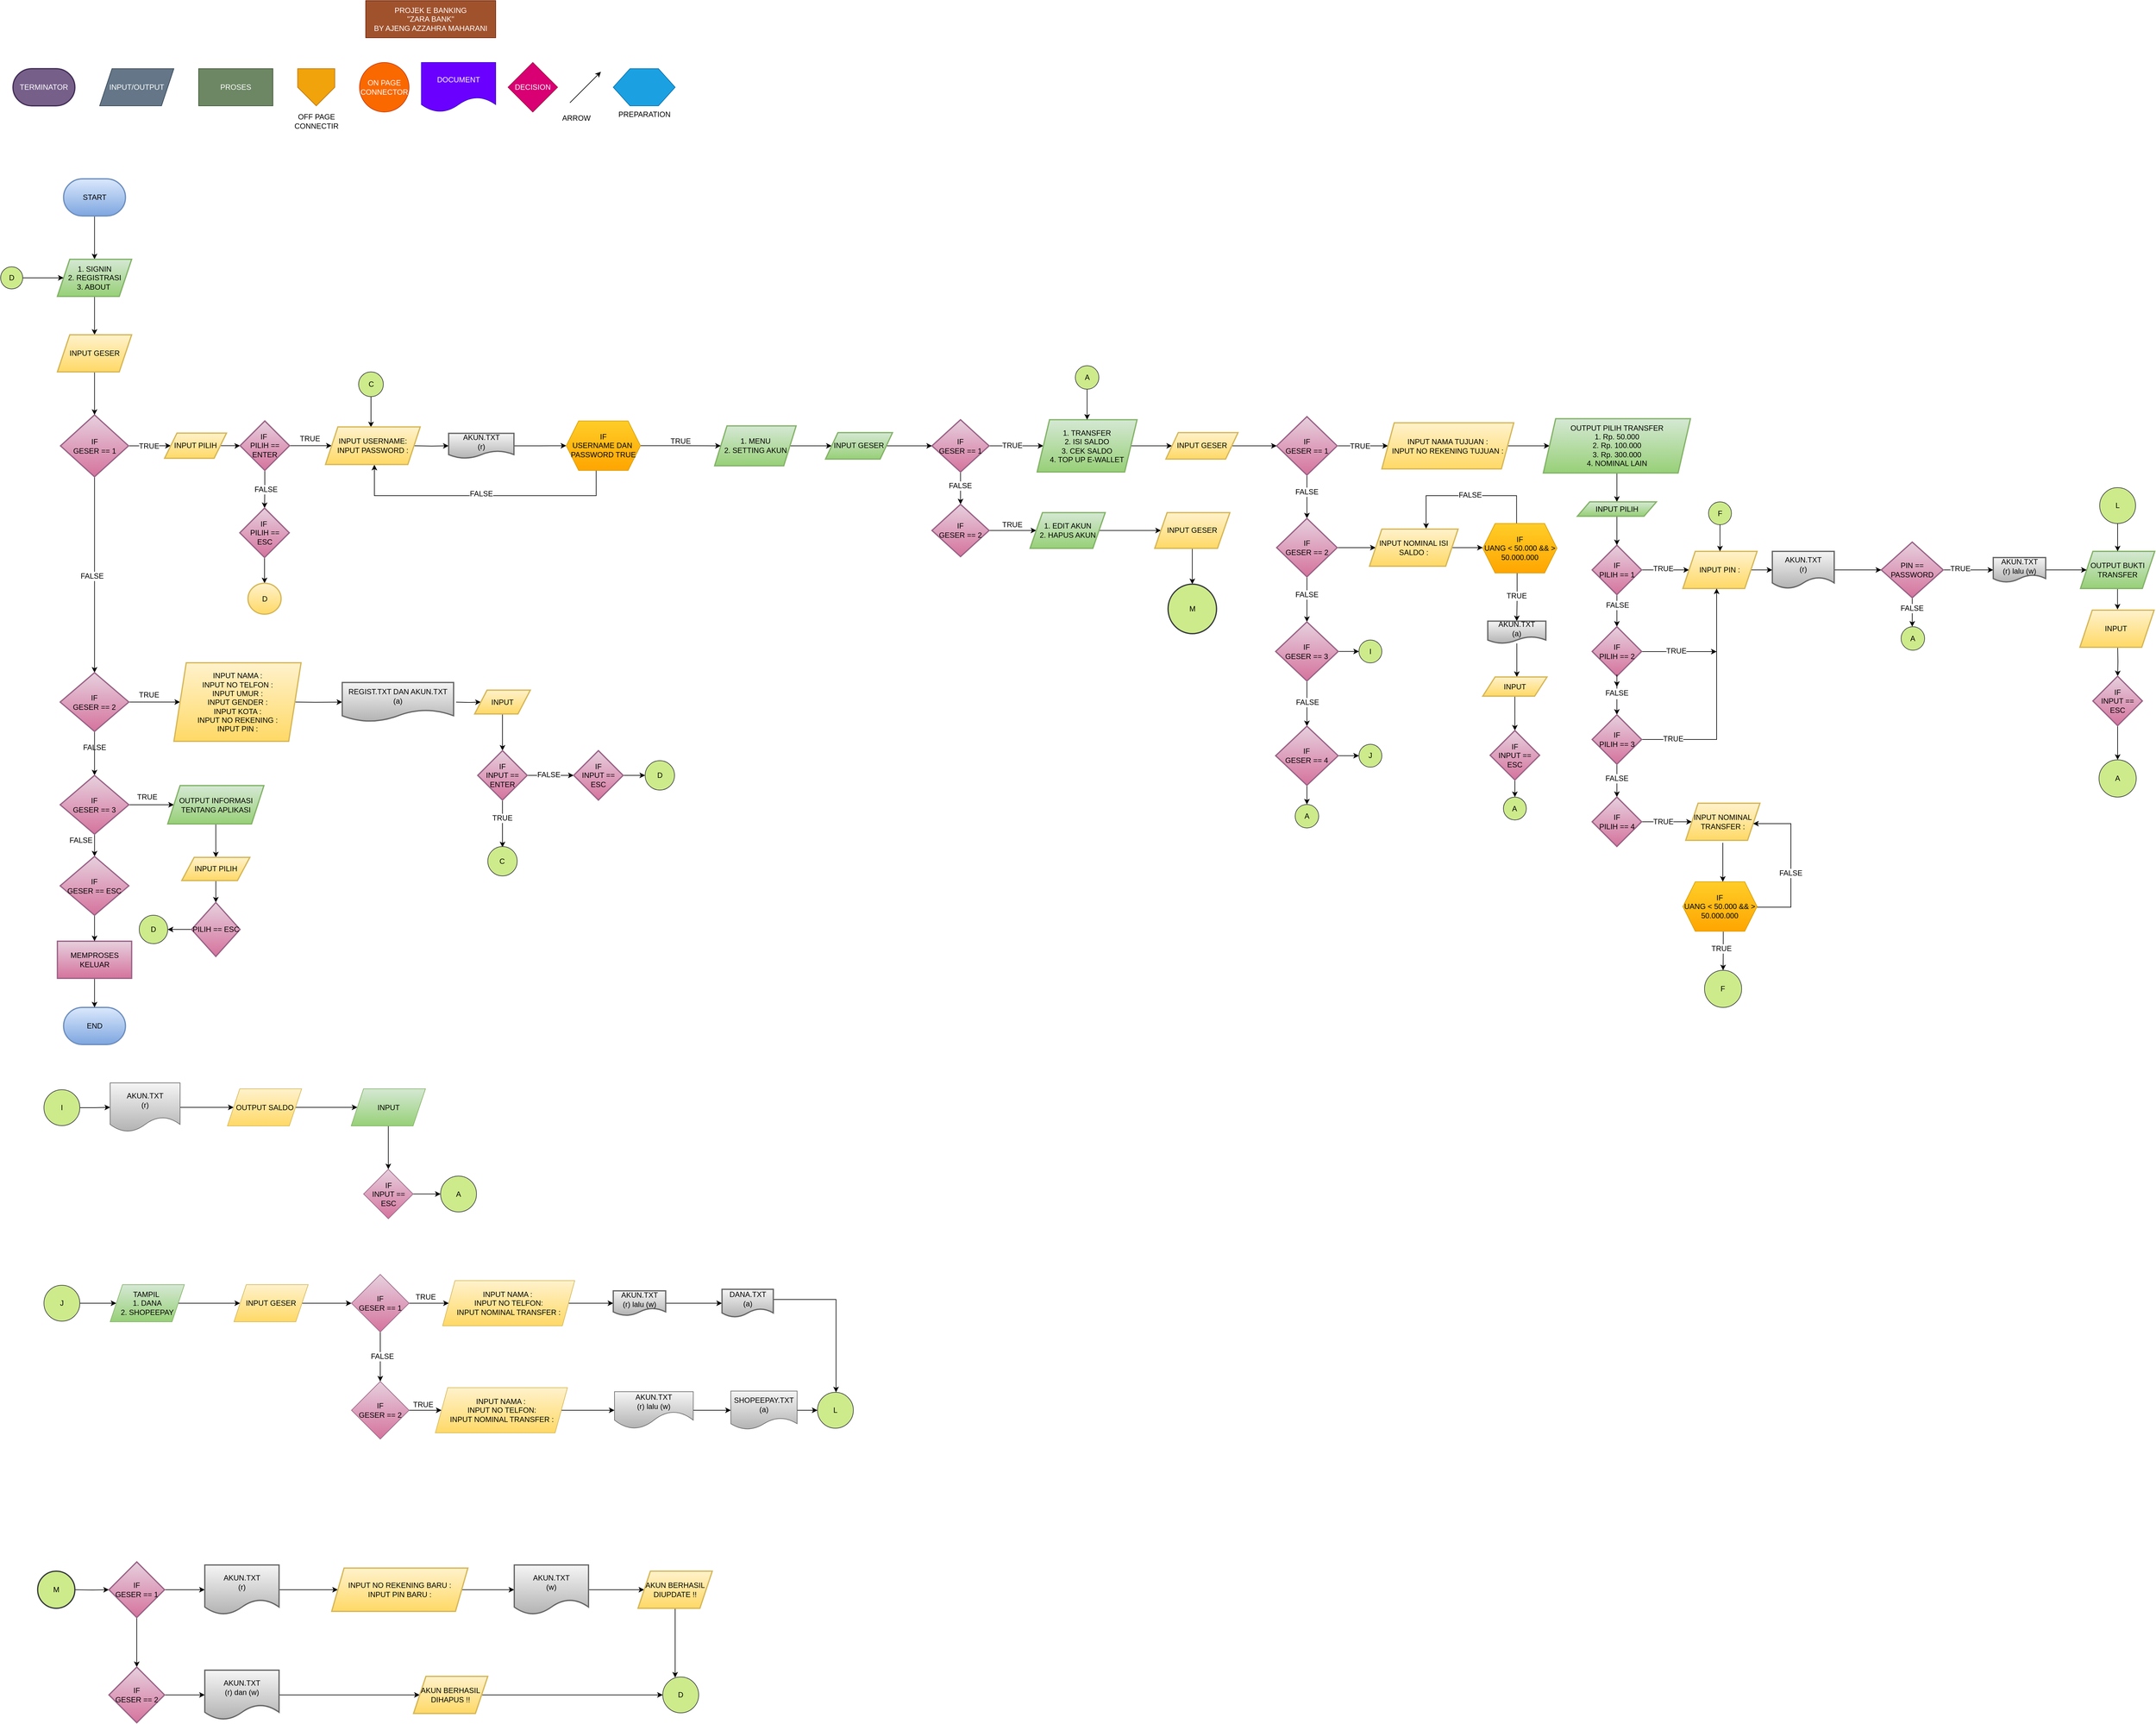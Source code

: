 <mxfile version="13.9.9" type="device" pages="2"><diagram id="6I3bJOG0-wmVtG8K3Hqh" name="Page-1"><mxGraphModel dx="2926" dy="2496" grid="1" gridSize="10" guides="1" tooltips="1" connect="1" arrows="1" fold="1" page="1" pageScale="1" pageWidth="1169" pageHeight="827" math="0" shadow="0"><root><mxCell id="0"/><mxCell id="1" parent="0"/><mxCell id="FGLvbSgGWl-SndavF5Iz-7" value="PROJEK E BANKING&lt;br&gt;&quot;ZARA BANK&quot;&lt;br&gt;BY AJENG AZZAHRA MAHARANI" style="rounded=0;whiteSpace=wrap;html=1;fillColor=#a0522d;strokeColor=#6D1F00;fontColor=#ffffff;" parent="1" vertex="1"><mxGeometry x="640" y="-800" width="210" height="60" as="geometry"/></mxCell><mxCell id="FGLvbSgGWl-SndavF5Iz-8" value="TERMINATOR" style="strokeWidth=2;html=1;shape=mxgraph.flowchart.terminator;whiteSpace=wrap;fillColor=#76608a;strokeColor=#432D57;fontColor=#ffffff;" parent="1" vertex="1"><mxGeometry x="70" y="-690" width="100" height="60" as="geometry"/></mxCell><mxCell id="FGLvbSgGWl-SndavF5Iz-9" value="INPUT/OUTPUT" style="shape=parallelogram;perimeter=parallelogramPerimeter;whiteSpace=wrap;html=1;fixedSize=1;fillColor=#647687;strokeColor=#314354;fontColor=#ffffff;" parent="1" vertex="1"><mxGeometry x="210" y="-690" width="120" height="60" as="geometry"/></mxCell><mxCell id="FGLvbSgGWl-SndavF5Iz-10" value="PROSES" style="rounded=0;whiteSpace=wrap;html=1;fillColor=#6d8764;strokeColor=#3A5431;fontColor=#ffffff;" parent="1" vertex="1"><mxGeometry x="370" y="-690" width="120" height="60" as="geometry"/></mxCell><mxCell id="FGLvbSgGWl-SndavF5Iz-12" style="edgeStyle=orthogonalEdgeStyle;rounded=0;orthogonalLoop=1;jettySize=auto;html=1;exitX=0.5;exitY=1;exitDx=0;exitDy=0;" parent="1" edge="1"><mxGeometry relative="1" as="geometry"><mxPoint x="560" y="-630" as="sourcePoint"/><mxPoint x="560" y="-630" as="targetPoint"/></mxGeometry></mxCell><mxCell id="FGLvbSgGWl-SndavF5Iz-13" value="O" style="verticalLabelPosition=bottom;verticalAlign=top;html=1;shape=offPageConnector;rounded=0;size=0.5;fillColor=#f0a30a;strokeColor=#BD7000;fontColor=#ffffff;" parent="1" vertex="1"><mxGeometry x="530" y="-690" width="60" height="60" as="geometry"/></mxCell><mxCell id="FGLvbSgGWl-SndavF5Iz-14" value="ON PAGE CONNECTOR" style="ellipse;whiteSpace=wrap;html=1;aspect=fixed;fillColor=#fa6800;strokeColor=#C73500;fontColor=#ffffff;" parent="1" vertex="1"><mxGeometry x="630" y="-700" width="80" height="80" as="geometry"/></mxCell><mxCell id="FGLvbSgGWl-SndavF5Iz-15" value="DOCUMENT" style="shape=document;whiteSpace=wrap;html=1;boundedLbl=1;fillColor=#6a00ff;strokeColor=#3700CC;fontColor=#ffffff;" parent="1" vertex="1"><mxGeometry x="730" y="-700" width="120" height="80" as="geometry"/></mxCell><mxCell id="FGLvbSgGWl-SndavF5Iz-16" value="DECISION" style="rhombus;whiteSpace=wrap;html=1;fillColor=#d80073;strokeColor=#A50040;fontColor=#ffffff;" parent="1" vertex="1"><mxGeometry x="870" y="-700" width="80" height="80" as="geometry"/></mxCell><mxCell id="FGLvbSgGWl-SndavF5Iz-17" value="" style="endArrow=classic;html=1;" parent="1" edge="1"><mxGeometry width="50" height="50" relative="1" as="geometry"><mxPoint x="970" y="-635" as="sourcePoint"/><mxPoint x="1020" y="-685" as="targetPoint"/></mxGeometry></mxCell><mxCell id="FGLvbSgGWl-SndavF5Iz-18" value="&lt;font color=&quot;#000000&quot;&gt;PREPARATION&lt;/font&gt;" style="verticalLabelPosition=bottom;verticalAlign=top;html=1;shape=hexagon;perimeter=hexagonPerimeter2;arcSize=6;size=0.27;fillColor=#1ba1e2;strokeColor=#006EAF;fontColor=#ffffff;" parent="1" vertex="1"><mxGeometry x="1040" y="-690" width="100" height="60" as="geometry"/></mxCell><mxCell id="FGLvbSgGWl-SndavF5Iz-20" value="ARROW" style="text;html=1;align=center;verticalAlign=middle;resizable=0;points=[];autosize=1;" parent="1" vertex="1"><mxGeometry x="950" y="-620" width="60" height="20" as="geometry"/></mxCell><mxCell id="FGLvbSgGWl-SndavF5Iz-21" value="OFF PAGE&lt;br&gt;CONNECTIR" style="text;html=1;align=center;verticalAlign=middle;resizable=0;points=[];autosize=1;" parent="1" vertex="1"><mxGeometry x="515" y="-620" width="90" height="30" as="geometry"/></mxCell><mxCell id="V71Pf1JdHGzR06qWr001-3" value="" style="edgeStyle=orthogonalEdgeStyle;rounded=0;orthogonalLoop=1;jettySize=auto;html=1;" parent="1" source="V71Pf1JdHGzR06qWr001-1" target="V71Pf1JdHGzR06qWr001-2" edge="1"><mxGeometry relative="1" as="geometry"/></mxCell><mxCell id="V71Pf1JdHGzR06qWr001-1" value="START" style="strokeWidth=2;html=1;shape=mxgraph.flowchart.terminator;whiteSpace=wrap;gradientColor=#7ea6e0;fillColor=#dae8fc;strokeColor=#6c8ebf;" parent="1" vertex="1"><mxGeometry x="151.75" y="-512" width="100" height="60" as="geometry"/></mxCell><mxCell id="vmr3n1YGHOckzAszdNfY-159" value="" style="edgeStyle=orthogonalEdgeStyle;rounded=0;orthogonalLoop=1;jettySize=auto;html=1;" parent="1" source="V71Pf1JdHGzR06qWr001-2" target="vmr3n1YGHOckzAszdNfY-158" edge="1"><mxGeometry relative="1" as="geometry"/></mxCell><mxCell id="V71Pf1JdHGzR06qWr001-2" value="1. SIGNIN&lt;br&gt;2. REGISTRASI&lt;br&gt;3. ABOUT&amp;nbsp;" style="shape=parallelogram;perimeter=parallelogramPerimeter;whiteSpace=wrap;html=1;fixedSize=1;strokeColor=#82b366;strokeWidth=2;fillColor=#d5e8d4;gradientColor=#97d077;align=center;" parent="1" vertex="1"><mxGeometry x="141.75" y="-382" width="120" height="60" as="geometry"/></mxCell><mxCell id="vmr3n1YGHOckzAszdNfY-3" value="" style="edgeStyle=orthogonalEdgeStyle;rounded=0;orthogonalLoop=1;jettySize=auto;html=1;" parent="1" source="V71Pf1JdHGzR06qWr001-4" target="vmr3n1YGHOckzAszdNfY-2" edge="1"><mxGeometry relative="1" as="geometry"/></mxCell><mxCell id="vmr3n1YGHOckzAszdNfY-45" value="" style="edgeStyle=orthogonalEdgeStyle;rounded=0;orthogonalLoop=1;jettySize=auto;html=1;" parent="1" source="V71Pf1JdHGzR06qWr001-4" target="vmr3n1YGHOckzAszdNfY-4" edge="1"><mxGeometry relative="1" as="geometry"/></mxCell><mxCell id="V71Pf1JdHGzR06qWr001-4" value="IF&lt;br&gt;GESER == 1" style="rhombus;whiteSpace=wrap;html=1;strokeColor=#996185;strokeWidth=2;fillColor=#e6d0de;gradientColor=#d5739d;" parent="1" vertex="1"><mxGeometry x="146.75" y="-130.5" width="110" height="100" as="geometry"/></mxCell><mxCell id="vmr3n1YGHOckzAszdNfY-239" value="" style="edgeStyle=orthogonalEdgeStyle;rounded=0;orthogonalLoop=1;jettySize=auto;html=1;" parent="1" target="vmr3n1YGHOckzAszdNfY-238" edge="1"><mxGeometry relative="1" as="geometry"><mxPoint x="718.524" y="-80.571" as="sourcePoint"/></mxGeometry></mxCell><mxCell id="0-AS5hZ27gpE5kif0cyo-78" value="" style="edgeStyle=orthogonalEdgeStyle;rounded=0;orthogonalLoop=1;jettySize=auto;html=1;" edge="1" parent="1" source="vmr3n1YGHOckzAszdNfY-2" target="0-AS5hZ27gpE5kif0cyo-77"><mxGeometry relative="1" as="geometry"/></mxCell><mxCell id="vmr3n1YGHOckzAszdNfY-2" value="INPUT PILIH" style="shape=parallelogram;perimeter=parallelogramPerimeter;whiteSpace=wrap;html=1;fixedSize=1;strokeColor=#d6b656;strokeWidth=2;fillColor=#fff2cc;gradientColor=#ffd966;" parent="1" vertex="1"><mxGeometry x="314.97" y="-101.13" width="100.06" height="40.75" as="geometry"/></mxCell><mxCell id="vmr3n1YGHOckzAszdNfY-9" value="" style="edgeStyle=orthogonalEdgeStyle;rounded=0;orthogonalLoop=1;jettySize=auto;html=1;" parent="1" source="vmr3n1YGHOckzAszdNfY-4" target="vmr3n1YGHOckzAszdNfY-8" edge="1"><mxGeometry relative="1" as="geometry"/></mxCell><mxCell id="vmr3n1YGHOckzAszdNfY-39" value="" style="edgeStyle=orthogonalEdgeStyle;rounded=0;orthogonalLoop=1;jettySize=auto;html=1;" parent="1" source="vmr3n1YGHOckzAszdNfY-4" target="vmr3n1YGHOckzAszdNfY-12" edge="1"><mxGeometry relative="1" as="geometry"/></mxCell><mxCell id="vmr3n1YGHOckzAszdNfY-4" value="IF&lt;br&gt;GESER == 2" style="rhombus;whiteSpace=wrap;html=1;strokeColor=#996185;strokeWidth=2;fillColor=#e6d0de;gradientColor=#d5739d;" parent="1" vertex="1"><mxGeometry x="146.25" y="286" width="111" height="95" as="geometry"/></mxCell><mxCell id="vmr3n1YGHOckzAszdNfY-6" value="TRUE" style="text;html=1;strokeColor=none;fillColor=none;align=center;verticalAlign=middle;whiteSpace=wrap;rounded=0;shadow=0;labelBorderColor=none;labelBackgroundColor=#ffffff;" parent="1" vertex="1"><mxGeometry x="270" y="-90.5" width="40" height="20" as="geometry"/></mxCell><mxCell id="vmr3n1YGHOckzAszdNfY-7" value="FALSE" style="text;html=1;strokeColor=none;fillColor=none;align=center;verticalAlign=middle;whiteSpace=wrap;rounded=0;" parent="1" vertex="1"><mxGeometry x="181.75" y="397" width="40" height="20" as="geometry"/></mxCell><mxCell id="vmr3n1YGHOckzAszdNfY-18" value="" style="edgeStyle=orthogonalEdgeStyle;rounded=0;orthogonalLoop=1;jettySize=auto;html=1;" parent="1" source="vmr3n1YGHOckzAszdNfY-8" target="vmr3n1YGHOckzAszdNfY-17" edge="1"><mxGeometry relative="1" as="geometry"/></mxCell><mxCell id="0-AS5hZ27gpE5kif0cyo-98" value="" style="edgeStyle=orthogonalEdgeStyle;rounded=0;orthogonalLoop=1;jettySize=auto;html=1;" edge="1" parent="1" source="vmr3n1YGHOckzAszdNfY-8" target="0-AS5hZ27gpE5kif0cyo-95"><mxGeometry relative="1" as="geometry"/></mxCell><mxCell id="vmr3n1YGHOckzAszdNfY-8" value="IF&lt;br&gt;GESER == 3" style="rhombus;whiteSpace=wrap;html=1;strokeColor=#996185;strokeWidth=2;fillColor=#e6d0de;gradientColor=#d5739d;" parent="1" vertex="1"><mxGeometry x="146.25" y="452" width="111" height="95" as="geometry"/></mxCell><mxCell id="vmr3n1YGHOckzAszdNfY-15" value="" style="edgeStyle=orthogonalEdgeStyle;rounded=0;orthogonalLoop=1;jettySize=auto;html=1;" parent="1" target="vmr3n1YGHOckzAszdNfY-14" edge="1"><mxGeometry relative="1" as="geometry"><mxPoint x="515.511" y="333.429" as="sourcePoint"/></mxGeometry></mxCell><mxCell id="vmr3n1YGHOckzAszdNfY-146" value="" style="edgeStyle=orthogonalEdgeStyle;rounded=0;orthogonalLoop=1;jettySize=auto;html=1;" parent="1" target="vmr3n1YGHOckzAszdNfY-145" edge="1"><mxGeometry relative="1" as="geometry"><mxPoint x="786" y="333.6" as="sourcePoint"/></mxGeometry></mxCell><mxCell id="vmr3n1YGHOckzAszdNfY-14" value="REGIST.TXT DAN AKUN.TXT&lt;br&gt;(a)" style="shape=document;whiteSpace=wrap;html=1;boundedLbl=1;strokeColor=#666666;strokeWidth=2;fillColor=#f5f5f5;gradientColor=#b3b3b3;" parent="1" vertex="1"><mxGeometry x="602" y="301.88" width="180" height="63.25" as="geometry"/></mxCell><mxCell id="vmr3n1YGHOckzAszdNfY-16" value="TRUE" style="text;html=1;strokeColor=none;fillColor=none;align=center;verticalAlign=middle;whiteSpace=wrap;rounded=0;shadow=0;labelBackgroundColor=#ffffff;" parent="1" vertex="1"><mxGeometry x="270" y="312" width="40" height="20" as="geometry"/></mxCell><mxCell id="vmr3n1YGHOckzAszdNfY-168" value="" style="edgeStyle=orthogonalEdgeStyle;rounded=0;orthogonalLoop=1;jettySize=auto;html=1;" parent="1" source="vmr3n1YGHOckzAszdNfY-17" target="vmr3n1YGHOckzAszdNfY-167" edge="1"><mxGeometry relative="1" as="geometry"/></mxCell><mxCell id="vmr3n1YGHOckzAszdNfY-17" value="OUTPUT INFORMASI TENTANG APLIKASI" style="shape=parallelogram;perimeter=parallelogramPerimeter;whiteSpace=wrap;html=1;fixedSize=1;strokeColor=#82b366;strokeWidth=2;fillColor=#d5e8d4;gradientColor=#97d077;" parent="1" vertex="1"><mxGeometry x="320" y="468.5" width="155.5" height="62" as="geometry"/></mxCell><mxCell id="vmr3n1YGHOckzAszdNfY-19" value="TRUE" style="text;html=1;strokeColor=none;fillColor=none;align=center;verticalAlign=middle;whiteSpace=wrap;rounded=0;shadow=0;labelBackgroundColor=#ffffff;" parent="1" vertex="1"><mxGeometry x="1128.74" y="-97.88" width="40" height="20" as="geometry"/></mxCell><mxCell id="vmr3n1YGHOckzAszdNfY-242" style="edgeStyle=orthogonalEdgeStyle;rounded=0;orthogonalLoop=1;jettySize=auto;html=1;exitX=0.403;exitY=0.993;exitDx=0;exitDy=0;exitPerimeter=0;" parent="1" source="0-AS5hZ27gpE5kif0cyo-50" edge="1"><mxGeometry relative="1" as="geometry"><mxPoint x="654" y="-50" as="targetPoint"/><mxPoint x="1012.25" y="-10" as="sourcePoint"/><Array as="points"><mxPoint x="1012"/><mxPoint x="654"/></Array></mxGeometry></mxCell><mxCell id="vmr3n1YGHOckzAszdNfY-12" value="INPUT NAMA :&lt;br&gt;INPUT NO TELFON :&lt;br&gt;INPUT UMUR :&lt;br&gt;INPUT GENDER :&lt;br&gt;INPUT KOTA :&lt;br&gt;INPUT NO REKENING :&lt;br&gt;INPUT PIN :" style="shape=parallelogram;perimeter=parallelogramPerimeter;whiteSpace=wrap;html=1;fixedSize=1;strokeColor=#d6b656;strokeWidth=2;fillColor=#fff2cc;gradientColor=#ffd966;" parent="1" vertex="1"><mxGeometry x="330" y="270" width="205.5" height="127" as="geometry"/></mxCell><mxCell id="vmr3n1YGHOckzAszdNfY-46" value="FALSE" style="text;html=1;strokeColor=none;fillColor=none;align=center;verticalAlign=middle;whiteSpace=wrap;rounded=0;shadow=0;labelBackgroundColor=#FFFFFF;" parent="1" vertex="1"><mxGeometry x="178" y="120.01" width="40" height="20" as="geometry"/></mxCell><mxCell id="vmr3n1YGHOckzAszdNfY-180" value="" style="edgeStyle=orthogonalEdgeStyle;rounded=0;orthogonalLoop=1;jettySize=auto;html=1;" parent="1" source="vmr3n1YGHOckzAszdNfY-47" target="vmr3n1YGHOckzAszdNfY-179" edge="1"><mxGeometry relative="1" as="geometry"/></mxCell><mxCell id="vmr3n1YGHOckzAszdNfY-47" value="1. MENU&lt;br&gt;2. SETTING AKUN" style="shape=parallelogram;perimeter=parallelogramPerimeter;whiteSpace=wrap;html=1;fixedSize=1;strokeColor=#82b366;strokeWidth=2;fillColor=#d5e8d4;gradientColor=#97d077;" parent="1" vertex="1"><mxGeometry x="1203.76" y="-112.76" width="131.75" height="64.5" as="geometry"/></mxCell><mxCell id="vmr3n1YGHOckzAszdNfY-52" value="" style="edgeStyle=orthogonalEdgeStyle;rounded=0;orthogonalLoop=1;jettySize=auto;html=1;" parent="1" source="vmr3n1YGHOckzAszdNfY-49" target="vmr3n1YGHOckzAszdNfY-51" edge="1"><mxGeometry relative="1" as="geometry"/></mxCell><mxCell id="vmr3n1YGHOckzAszdNfY-55" value="" style="edgeStyle=orthogonalEdgeStyle;rounded=0;orthogonalLoop=1;jettySize=auto;html=1;" parent="1" source="vmr3n1YGHOckzAszdNfY-49" target="vmr3n1YGHOckzAszdNfY-54" edge="1"><mxGeometry relative="1" as="geometry"/></mxCell><mxCell id="vmr3n1YGHOckzAszdNfY-49" value="IF&lt;br&gt;GESER == 1" style="rhombus;whiteSpace=wrap;html=1;strokeColor=#996185;strokeWidth=2;fillColor=#e6d0de;gradientColor=#d5739d;" parent="1" vertex="1"><mxGeometry x="1555" y="-122.75" width="92.38" height="84.5" as="geometry"/></mxCell><mxCell id="vmr3n1YGHOckzAszdNfY-59" value="" style="edgeStyle=orthogonalEdgeStyle;rounded=0;orthogonalLoop=1;jettySize=auto;html=1;" parent="1" source="vmr3n1YGHOckzAszdNfY-51" target="vmr3n1YGHOckzAszdNfY-58" edge="1"><mxGeometry relative="1" as="geometry"/></mxCell><mxCell id="vmr3n1YGHOckzAszdNfY-51" value="IF&lt;br&gt;GESER == 2" style="rhombus;whiteSpace=wrap;html=1;strokeColor=#996185;strokeWidth=2;fillColor=#e6d0de;gradientColor=#d5739d;" parent="1" vertex="1"><mxGeometry x="1555" y="14" width="92.38" height="84.5" as="geometry"/></mxCell><mxCell id="vmr3n1YGHOckzAszdNfY-183" value="" style="edgeStyle=orthogonalEdgeStyle;rounded=0;orthogonalLoop=1;jettySize=auto;html=1;" parent="1" source="vmr3n1YGHOckzAszdNfY-54" target="vmr3n1YGHOckzAszdNfY-182" edge="1"><mxGeometry relative="1" as="geometry"/></mxCell><mxCell id="vmr3n1YGHOckzAszdNfY-54" value="1. TRANSFER&lt;br&gt;2. ISI SALDO&lt;br&gt;3. CEK SALDO&lt;br&gt;4. TOP UP E-WALLET" style="shape=parallelogram;perimeter=parallelogramPerimeter;whiteSpace=wrap;html=1;fixedSize=1;strokeColor=#82b366;strokeWidth=2;fillColor=#d5e8d4;gradientColor=#97d077;" parent="1" vertex="1"><mxGeometry x="1725" y="-122.75" width="161.43" height="84.5" as="geometry"/></mxCell><mxCell id="vmr3n1YGHOckzAszdNfY-56" value="TRUE" style="text;html=1;strokeColor=none;fillColor=none;align=center;verticalAlign=middle;whiteSpace=wrap;rounded=0;shadow=0;labelBackgroundColor=#FFFFFF;" parent="1" vertex="1"><mxGeometry x="1665" y="-91.5" width="40" height="20" as="geometry"/></mxCell><mxCell id="0-AS5hZ27gpE5kif0cyo-27" value="" style="edgeStyle=orthogonalEdgeStyle;rounded=0;orthogonalLoop=1;jettySize=auto;html=1;" edge="1" parent="1" source="vmr3n1YGHOckzAszdNfY-58" target="0-AS5hZ27gpE5kif0cyo-26"><mxGeometry relative="1" as="geometry"/></mxCell><mxCell id="vmr3n1YGHOckzAszdNfY-58" value="1. EDIT AKUN&lt;br&gt;2. HAPUS AKUN" style="shape=parallelogram;perimeter=parallelogramPerimeter;whiteSpace=wrap;html=1;fixedSize=1;strokeColor=#82b366;strokeWidth=2;fillColor=#d5e8d4;gradientColor=#97d077;" parent="1" vertex="1"><mxGeometry x="1713.57" y="27.38" width="121.43" height="57.75" as="geometry"/></mxCell><mxCell id="vmr3n1YGHOckzAszdNfY-63" value="" style="edgeStyle=orthogonalEdgeStyle;rounded=0;orthogonalLoop=1;jettySize=auto;html=1;" parent="1" source="vmr3n1YGHOckzAszdNfY-60" target="vmr3n1YGHOckzAszdNfY-62" edge="1"><mxGeometry relative="1" as="geometry"/></mxCell><mxCell id="vmr3n1YGHOckzAszdNfY-69" value="" style="edgeStyle=orthogonalEdgeStyle;rounded=0;orthogonalLoop=1;jettySize=auto;html=1;" parent="1" source="vmr3n1YGHOckzAszdNfY-60" target="vmr3n1YGHOckzAszdNfY-68" edge="1"><mxGeometry relative="1" as="geometry"/></mxCell><mxCell id="vmr3n1YGHOckzAszdNfY-60" value="IF&lt;br&gt;GESER == 1" style="rhombus;whiteSpace=wrap;html=1;strokeColor=#996185;strokeWidth=2;fillColor=#e6d0de;gradientColor=#d5739d;" parent="1" vertex="1"><mxGeometry x="2112" y="-127.75" width="97.86" height="94.5" as="geometry"/></mxCell><mxCell id="vmr3n1YGHOckzAszdNfY-111" value="" style="edgeStyle=orthogonalEdgeStyle;rounded=0;orthogonalLoop=1;jettySize=auto;html=1;" parent="1" source="vmr3n1YGHOckzAszdNfY-62" target="vmr3n1YGHOckzAszdNfY-64" edge="1"><mxGeometry relative="1" as="geometry"/></mxCell><mxCell id="vmr3n1YGHOckzAszdNfY-130" value="" style="edgeStyle=orthogonalEdgeStyle;rounded=0;orthogonalLoop=1;jettySize=auto;html=1;" parent="1" source="vmr3n1YGHOckzAszdNfY-62" target="vmr3n1YGHOckzAszdNfY-129" edge="1"><mxGeometry relative="1" as="geometry"/></mxCell><mxCell id="vmr3n1YGHOckzAszdNfY-62" value="IF&lt;br&gt;GESER == 2" style="rhombus;whiteSpace=wrap;html=1;strokeColor=#996185;strokeWidth=2;fillColor=#e6d0de;gradientColor=#d5739d;" parent="1" vertex="1"><mxGeometry x="2112" y="36.75" width="97.86" height="94.5" as="geometry"/></mxCell><mxCell id="vmr3n1YGHOckzAszdNfY-115" value="" style="edgeStyle=orthogonalEdgeStyle;rounded=0;orthogonalLoop=1;jettySize=auto;html=1;" parent="1" source="vmr3n1YGHOckzAszdNfY-64" target="vmr3n1YGHOckzAszdNfY-66" edge="1"><mxGeometry relative="1" as="geometry"/></mxCell><mxCell id="vmr3n1YGHOckzAszdNfY-269" value="" style="edgeStyle=orthogonalEdgeStyle;rounded=0;orthogonalLoop=1;jettySize=auto;html=1;" parent="1" source="vmr3n1YGHOckzAszdNfY-64" target="vmr3n1YGHOckzAszdNfY-267" edge="1"><mxGeometry relative="1" as="geometry"/></mxCell><mxCell id="vmr3n1YGHOckzAszdNfY-64" value="IF&lt;br&gt;GESER == 3" style="rhombus;whiteSpace=wrap;html=1;strokeColor=#996185;strokeWidth=2;fillColor=#e6d0de;gradientColor=#d5739d;" parent="1" vertex="1"><mxGeometry x="2110.4" y="204" width="101.07" height="95.5" as="geometry"/></mxCell><mxCell id="vmr3n1YGHOckzAszdNfY-235" value="" style="edgeStyle=orthogonalEdgeStyle;rounded=0;orthogonalLoop=1;jettySize=auto;html=1;" parent="1" source="vmr3n1YGHOckzAszdNfY-66" target="vmr3n1YGHOckzAszdNfY-234" edge="1"><mxGeometry relative="1" as="geometry"/></mxCell><mxCell id="vmr3n1YGHOckzAszdNfY-270" value="" style="edgeStyle=orthogonalEdgeStyle;rounded=0;orthogonalLoop=1;jettySize=auto;html=1;" parent="1" source="vmr3n1YGHOckzAszdNfY-66" target="vmr3n1YGHOckzAszdNfY-268" edge="1"><mxGeometry relative="1" as="geometry"/></mxCell><mxCell id="vmr3n1YGHOckzAszdNfY-66" value="IF&lt;br&gt;GESER == 4" style="rhombus;whiteSpace=wrap;html=1;strokeColor=#996185;strokeWidth=2;fillColor=#e6d0de;gradientColor=#d5739d;" parent="1" vertex="1"><mxGeometry x="2110.39" y="372.5" width="101.07" height="95.5" as="geometry"/></mxCell><mxCell id="vmr3n1YGHOckzAszdNfY-71" value="" style="edgeStyle=orthogonalEdgeStyle;rounded=0;orthogonalLoop=1;jettySize=auto;html=1;" parent="1" source="vmr3n1YGHOckzAszdNfY-68" target="vmr3n1YGHOckzAszdNfY-70" edge="1"><mxGeometry relative="1" as="geometry"/></mxCell><mxCell id="vmr3n1YGHOckzAszdNfY-68" value="INPUT NAMA TUJUAN :&lt;br&gt;INPUT NO REKENING TUJUAN :" style="shape=parallelogram;perimeter=parallelogramPerimeter;whiteSpace=wrap;html=1;fixedSize=1;strokeColor=#d6b656;strokeWidth=2;fillColor=#fff2cc;gradientColor=#ffd966;" parent="1" vertex="1"><mxGeometry x="2282" y="-117.75" width="213.21" height="74.5" as="geometry"/></mxCell><mxCell id="vmr3n1YGHOckzAszdNfY-186" value="" style="edgeStyle=orthogonalEdgeStyle;rounded=0;orthogonalLoop=1;jettySize=auto;html=1;" parent="1" source="vmr3n1YGHOckzAszdNfY-70" target="vmr3n1YGHOckzAszdNfY-185" edge="1"><mxGeometry relative="1" as="geometry"/></mxCell><mxCell id="vmr3n1YGHOckzAszdNfY-70" value="OUTPUT PILIH TRANSFER&lt;br&gt;1. Rp. 50.000&lt;br&gt;2. Rp. 100.000&lt;br&gt;3. Rp. 300.000&lt;br&gt;4. NOMINAL LAIN" style="shape=parallelogram;perimeter=parallelogramPerimeter;whiteSpace=wrap;html=1;fixedSize=1;strokeColor=#82b366;strokeWidth=2;fillColor=#d5e8d4;gradientColor=#97d077;" parent="1" vertex="1"><mxGeometry x="2542.93" y="-124.38" width="237.79" height="87.75" as="geometry"/></mxCell><mxCell id="vmr3n1YGHOckzAszdNfY-191" value="" style="edgeStyle=orthogonalEdgeStyle;rounded=0;orthogonalLoop=1;jettySize=auto;html=1;" parent="1" source="vmr3n1YGHOckzAszdNfY-72" target="vmr3n1YGHOckzAszdNfY-84" edge="1"><mxGeometry relative="1" as="geometry"/></mxCell><mxCell id="vmr3n1YGHOckzAszdNfY-195" value="" style="edgeStyle=orthogonalEdgeStyle;rounded=0;orthogonalLoop=1;jettySize=auto;html=1;" parent="1" source="vmr3n1YGHOckzAszdNfY-72" target="vmr3n1YGHOckzAszdNfY-74" edge="1"><mxGeometry relative="1" as="geometry"/></mxCell><mxCell id="vmr3n1YGHOckzAszdNfY-72" value="IF&lt;br&gt;PILIH == 1" style="rhombus;whiteSpace=wrap;html=1;strokeColor=#996185;strokeWidth=2;fillColor=#e6d0de;gradientColor=#d5739d;" parent="1" vertex="1"><mxGeometry x="2621.815" y="80" width="80" height="80" as="geometry"/></mxCell><mxCell id="vmr3n1YGHOckzAszdNfY-237" value="" style="edgeStyle=orthogonalEdgeStyle;rounded=0;orthogonalLoop=1;jettySize=auto;html=1;" parent="1" source="vmr3n1YGHOckzAszdNfY-74" target="vmr3n1YGHOckzAszdNfY-236" edge="1"><mxGeometry relative="1" as="geometry"/></mxCell><mxCell id="vmr3n1YGHOckzAszdNfY-74" value="INPUT PIN :" style="shape=parallelogram;perimeter=parallelogramPerimeter;whiteSpace=wrap;html=1;fixedSize=1;strokeColor=#d6b656;strokeWidth=2;fillColor=#fff2cc;gradientColor=#ffd966;" parent="1" vertex="1"><mxGeometry x="2768.425" y="90" width="120" height="60" as="geometry"/></mxCell><mxCell id="vmr3n1YGHOckzAszdNfY-196" value="" style="edgeStyle=orthogonalEdgeStyle;rounded=0;orthogonalLoop=1;jettySize=auto;html=1;" parent="1" source="vmr3n1YGHOckzAszdNfY-76" edge="1"><mxGeometry relative="1" as="geometry"><mxPoint x="3139.09" y="211.75" as="targetPoint"/></mxGeometry></mxCell><mxCell id="vmr3n1YGHOckzAszdNfY-246" value="" style="edgeStyle=orthogonalEdgeStyle;rounded=0;orthogonalLoop=1;jettySize=auto;html=1;" parent="1" source="vmr3n1YGHOckzAszdNfY-76" target="vmr3n1YGHOckzAszdNfY-245" edge="1"><mxGeometry relative="1" as="geometry"/></mxCell><mxCell id="vmr3n1YGHOckzAszdNfY-76" value="PIN == PASSWORD" style="rhombus;whiteSpace=wrap;html=1;strokeColor=#996185;strokeWidth=2;fillColor=#e6d0de;gradientColor=#d5739d;" parent="1" vertex="1"><mxGeometry x="3089" y="75" width="100.18" height="90" as="geometry"/></mxCell><mxCell id="vmr3n1YGHOckzAszdNfY-140" value="" style="edgeStyle=orthogonalEdgeStyle;rounded=0;orthogonalLoop=1;jettySize=auto;html=1;" parent="1" edge="1"><mxGeometry relative="1" as="geometry"><mxPoint x="3470.857" y="150" as="sourcePoint"/><mxPoint x="3470.857" y="184.01" as="targetPoint"/></mxGeometry></mxCell><mxCell id="vmr3n1YGHOckzAszdNfY-78" value="OUTPUT BUKTI TRANSFER" style="shape=parallelogram;perimeter=parallelogramPerimeter;whiteSpace=wrap;html=1;fixedSize=1;strokeColor=#82b366;strokeWidth=2;fillColor=#d5e8d4;gradientColor=#97d077;" parent="1" vertex="1"><mxGeometry x="3410.995" y="90" width="120" height="60" as="geometry"/></mxCell><mxCell id="vmr3n1YGHOckzAszdNfY-83" value="FALSE" style="text;html=1;strokeColor=none;fillColor=none;align=center;verticalAlign=middle;whiteSpace=wrap;rounded=0;shadow=0;labelBackgroundColor=#FFFFFF;" parent="1" vertex="1"><mxGeometry x="3119.09" y="171.5" width="40" height="20" as="geometry"/></mxCell><mxCell id="vmr3n1YGHOckzAszdNfY-87" value="" style="edgeStyle=orthogonalEdgeStyle;rounded=0;orthogonalLoop=1;jettySize=auto;html=1;" parent="1" edge="1"><mxGeometry relative="1" as="geometry"><mxPoint x="2661.815" y="407" as="sourcePoint"/><mxPoint x="2661.815" y="487" as="targetPoint"/></mxGeometry></mxCell><mxCell id="vmr3n1YGHOckzAszdNfY-190" value="" style="edgeStyle=orthogonalEdgeStyle;rounded=0;orthogonalLoop=1;jettySize=auto;html=1;" parent="1" source="vmr3n1YGHOckzAszdNfY-119" target="vmr3n1YGHOckzAszdNfY-86" edge="1"><mxGeometry relative="1" as="geometry"/></mxCell><mxCell id="vmr3n1YGHOckzAszdNfY-213" style="edgeStyle=orthogonalEdgeStyle;rounded=0;orthogonalLoop=1;jettySize=auto;html=1;" parent="1" source="vmr3n1YGHOckzAszdNfY-84" edge="1"><mxGeometry relative="1" as="geometry"><mxPoint x="2823" y="252" as="targetPoint"/><Array as="points"><mxPoint x="2823" y="252"/></Array></mxGeometry></mxCell><mxCell id="vmr3n1YGHOckzAszdNfY-84" value="IF&lt;br&gt;PILIH == 2" style="rhombus;whiteSpace=wrap;html=1;strokeColor=#996185;strokeWidth=2;fillColor=#e6d0de;gradientColor=#d5739d;" parent="1" vertex="1"><mxGeometry x="2621.815" y="211.75" width="80" height="80" as="geometry"/></mxCell><mxCell id="vmr3n1YGHOckzAszdNfY-212" style="edgeStyle=orthogonalEdgeStyle;rounded=0;orthogonalLoop=1;jettySize=auto;html=1;" parent="1" source="vmr3n1YGHOckzAszdNfY-86" target="vmr3n1YGHOckzAszdNfY-74" edge="1"><mxGeometry relative="1" as="geometry"><mxPoint x="2833" y="394" as="targetPoint"/><Array as="points"><mxPoint x="2823" y="394"/></Array></mxGeometry></mxCell><mxCell id="vmr3n1YGHOckzAszdNfY-86" value="IF&lt;br&gt;PILIH == 3" style="rhombus;whiteSpace=wrap;html=1;strokeColor=#996185;strokeWidth=2;fillColor=#e6d0de;gradientColor=#d5739d;" parent="1" vertex="1"><mxGeometry x="2621.815" y="354" width="80" height="80" as="geometry"/></mxCell><mxCell id="vmr3n1YGHOckzAszdNfY-197" value="" style="edgeStyle=orthogonalEdgeStyle;rounded=0;orthogonalLoop=1;jettySize=auto;html=1;" parent="1" source="vmr3n1YGHOckzAszdNfY-88" target="vmr3n1YGHOckzAszdNfY-95" edge="1"><mxGeometry relative="1" as="geometry"/></mxCell><mxCell id="vmr3n1YGHOckzAszdNfY-88" value="IF&lt;br&gt;PILIH == 4" style="rhombus;whiteSpace=wrap;html=1;strokeColor=#996185;strokeWidth=2;fillColor=#e6d0de;gradientColor=#d5739d;" parent="1" vertex="1"><mxGeometry x="2621.815" y="487" width="80" height="80" as="geometry"/></mxCell><mxCell id="vmr3n1YGHOckzAszdNfY-102" value="" style="edgeStyle=orthogonalEdgeStyle;rounded=0;orthogonalLoop=1;jettySize=auto;html=1;" parent="1" edge="1"><mxGeometry relative="1" as="geometry"><mxPoint x="2833.0" y="561" as="sourcePoint"/><mxPoint x="2833" y="624" as="targetPoint"/><Array as="points"><mxPoint x="2833" y="583"/><mxPoint x="2833" y="583"/></Array></mxGeometry></mxCell><mxCell id="vmr3n1YGHOckzAszdNfY-95" value="INPUT NOMINAL TRANSFER :" style="shape=parallelogram;perimeter=parallelogramPerimeter;whiteSpace=wrap;html=1;fixedSize=1;strokeColor=#d6b656;strokeWidth=2;fillColor=#fff2cc;gradientColor=#ffd966;" parent="1" vertex="1"><mxGeometry x="2773.005" y="497" width="120" height="60" as="geometry"/></mxCell><mxCell id="vmr3n1YGHOckzAszdNfY-207" value="" style="edgeStyle=orthogonalEdgeStyle;rounded=0;orthogonalLoop=1;jettySize=auto;html=1;exitX=0.544;exitY=1.008;exitDx=0;exitDy=0;exitPerimeter=0;" parent="1" source="0-AS5hZ27gpE5kif0cyo-48" target="vmr3n1YGHOckzAszdNfY-201" edge="1"><mxGeometry relative="1" as="geometry"><mxPoint x="2833.31" y="729.983" as="sourcePoint"/></mxGeometry></mxCell><mxCell id="vmr3n1YGHOckzAszdNfY-208" style="edgeStyle=orthogonalEdgeStyle;rounded=0;orthogonalLoop=1;jettySize=auto;html=1;" parent="1" target="vmr3n1YGHOckzAszdNfY-95" edge="1"><mxGeometry relative="1" as="geometry"><mxPoint x="2953" y="530" as="targetPoint"/><Array as="points"><mxPoint x="2943" y="665"/><mxPoint x="2943" y="530"/></Array><mxPoint x="2888.391" y="665.034" as="sourcePoint"/></mxGeometry></mxCell><mxCell id="vmr3n1YGHOckzAszdNfY-53" value="FALSE" style="text;html=1;strokeColor=none;fillColor=none;align=center;verticalAlign=middle;whiteSpace=wrap;rounded=0;shadow=0;labelBackgroundColor=#FFFFFF;" parent="1" vertex="1"><mxGeometry x="1581.19" y="-26" width="40" height="20" as="geometry"/></mxCell><mxCell id="vmr3n1YGHOckzAszdNfY-106" value="FALSE" style="text;html=1;strokeColor=none;fillColor=none;align=center;verticalAlign=middle;whiteSpace=wrap;rounded=0;shadow=0;labelBackgroundColor=#FFFFFF;" parent="1" vertex="1"><mxGeometry x="2140.93" y="-16" width="40" height="20" as="geometry"/></mxCell><mxCell id="vmr3n1YGHOckzAszdNfY-107" value="FALSE" style="text;html=1;strokeColor=none;fillColor=none;align=center;verticalAlign=middle;whiteSpace=wrap;rounded=0;shadow=0;labelBackgroundColor=#FFFFFF;" parent="1" vertex="1"><mxGeometry x="2140.93" y="150" width="40" height="20" as="geometry"/></mxCell><mxCell id="vmr3n1YGHOckzAszdNfY-112" value="TRUE" style="text;html=1;strokeColor=none;fillColor=none;align=center;verticalAlign=middle;whiteSpace=wrap;rounded=0;shadow=0;labelBackgroundColor=#FFFFFF;" parent="1" vertex="1"><mxGeometry x="2227.47" y="-90.5" width="40" height="20" as="geometry"/></mxCell><mxCell id="vmr3n1YGHOckzAszdNfY-116" value="FALSE" style="text;html=1;strokeColor=none;fillColor=none;align=center;verticalAlign=middle;whiteSpace=wrap;rounded=0;shadow=0;labelBackgroundColor=#FFFFFF;" parent="1" vertex="1"><mxGeometry x="2142.47" y="324" width="40" height="20" as="geometry"/></mxCell><mxCell id="vmr3n1YGHOckzAszdNfY-120" value="FALSE" style="text;html=1;strokeColor=none;fillColor=none;align=center;verticalAlign=middle;whiteSpace=wrap;rounded=0;shadow=0;labelBackgroundColor=#FFFFFF;" parent="1" vertex="1"><mxGeometry x="2642" y="447" width="40" height="20" as="geometry"/></mxCell><mxCell id="vmr3n1YGHOckzAszdNfY-123" value="TRUE" style="text;html=1;strokeColor=none;fillColor=none;align=center;verticalAlign=middle;whiteSpace=wrap;rounded=0;shadow=0;labelBackgroundColor=#FFFFFF;" parent="1" vertex="1"><mxGeometry x="2811.43" y="722" width="40" height="20" as="geometry"/></mxCell><mxCell id="vmr3n1YGHOckzAszdNfY-124" value="TRUE" style="text;html=1;strokeColor=none;fillColor=none;align=center;verticalAlign=middle;whiteSpace=wrap;rounded=0;shadow=0;labelBackgroundColor=#FFFFFF;" parent="1" vertex="1"><mxGeometry x="2717.0" y="517" width="40" height="20" as="geometry"/></mxCell><mxCell id="vmr3n1YGHOckzAszdNfY-125" value="TRUE" style="text;html=1;strokeColor=none;fillColor=none;align=center;verticalAlign=middle;whiteSpace=wrap;rounded=0;shadow=0;labelBackgroundColor=#FFFFFF;" parent="1" vertex="1"><mxGeometry x="2717.0" y="107.76" width="40" height="20" as="geometry"/></mxCell><mxCell id="vmr3n1YGHOckzAszdNfY-126" value="FALSE" style="text;html=1;strokeColor=none;fillColor=none;align=center;verticalAlign=middle;whiteSpace=wrap;rounded=0;shadow=0;labelBackgroundColor=#FFFFFF;" parent="1" vertex="1"><mxGeometry x="2923.0" y="600" width="40" height="20" as="geometry"/></mxCell><mxCell id="vmr3n1YGHOckzAszdNfY-132" value="" style="edgeStyle=orthogonalEdgeStyle;rounded=0;orthogonalLoop=1;jettySize=auto;html=1;" parent="1" source="vmr3n1YGHOckzAszdNfY-129" edge="1"><mxGeometry relative="1" as="geometry"><mxPoint x="2445.02" y="84" as="targetPoint"/></mxGeometry></mxCell><mxCell id="vmr3n1YGHOckzAszdNfY-129" value="INPUT NOMINAL ISI SALDO :" style="shape=parallelogram;perimeter=parallelogramPerimeter;whiteSpace=wrap;html=1;fixedSize=1;strokeColor=#d6b656;strokeWidth=2;fillColor=#fff2cc;gradientColor=#ffd966;" parent="1" vertex="1"><mxGeometry x="2262" y="54" width="143.21" height="60" as="geometry"/></mxCell><mxCell id="vmr3n1YGHOckzAszdNfY-221" style="edgeStyle=orthogonalEdgeStyle;rounded=0;orthogonalLoop=1;jettySize=auto;html=1;entryX=0.639;entryY=-0.011;entryDx=0;entryDy=0;entryPerimeter=0;exitX=0.456;exitY=-0.005;exitDx=0;exitDy=0;exitPerimeter=0;" parent="1" source="0-AS5hZ27gpE5kif0cyo-47" target="vmr3n1YGHOckzAszdNfY-129" edge="1"><mxGeometry relative="1" as="geometry"><mxPoint x="2353" y="50" as="targetPoint"/><Array as="points"><mxPoint x="2500"/><mxPoint x="2354"/></Array><mxPoint x="2500" y="40" as="sourcePoint"/></mxGeometry></mxCell><mxCell id="vmr3n1YGHOckzAszdNfY-255" value="" style="edgeStyle=orthogonalEdgeStyle;rounded=0;orthogonalLoop=1;jettySize=auto;html=1;exitX=0.463;exitY=0.993;exitDx=0;exitDy=0;exitPerimeter=0;" parent="1" source="0-AS5hZ27gpE5kif0cyo-47" target="vmr3n1YGHOckzAszdNfY-254" edge="1"><mxGeometry relative="1" as="geometry"><mxPoint x="2500.059" y="148.934" as="sourcePoint"/><Array as="points"><mxPoint x="2501" y="164"/><mxPoint x="2500" y="164"/></Array></mxGeometry></mxCell><mxCell id="vmr3n1YGHOckzAszdNfY-134" value="FALSE" style="text;html=1;strokeColor=none;fillColor=none;align=center;verticalAlign=middle;whiteSpace=wrap;rounded=0;shadow=0;labelBackgroundColor=#FFFFFF;" parent="1" vertex="1"><mxGeometry x="2405.02" y="-11" width="40" height="20" as="geometry"/></mxCell><mxCell id="vmr3n1YGHOckzAszdNfY-136" value="A" style="ellipse;whiteSpace=wrap;html=1;aspect=fixed;fillColor=#cdeb8b;strokeColor=#36393d;" parent="1" vertex="1"><mxGeometry x="3440.92" y="426.93" width="60.14" height="60.14" as="geometry"/></mxCell><mxCell id="vmr3n1YGHOckzAszdNfY-143" value="" style="edgeStyle=orthogonalEdgeStyle;rounded=0;orthogonalLoop=1;jettySize=auto;html=1;" parent="1" target="vmr3n1YGHOckzAszdNfY-142" edge="1"><mxGeometry relative="1" as="geometry"><mxPoint x="3470.995" y="244.01" as="sourcePoint"/></mxGeometry></mxCell><mxCell id="vmr3n1YGHOckzAszdNfY-139" value="INPUT&amp;nbsp;" style="shape=parallelogram;perimeter=parallelogramPerimeter;whiteSpace=wrap;html=1;fixedSize=1;strokeColor=#d6b656;strokeWidth=2;fillColor=#fff2cc;gradientColor=#ffd966;" parent="1" vertex="1"><mxGeometry x="3410.005" y="185" width="120" height="60" as="geometry"/></mxCell><mxCell id="vmr3n1YGHOckzAszdNfY-144" value="" style="edgeStyle=orthogonalEdgeStyle;rounded=0;orthogonalLoop=1;jettySize=auto;html=1;" parent="1" source="vmr3n1YGHOckzAszdNfY-142" target="vmr3n1YGHOckzAszdNfY-136" edge="1"><mxGeometry relative="1" as="geometry"/></mxCell><mxCell id="vmr3n1YGHOckzAszdNfY-142" value="IF&lt;br&gt;INPUT == ESC" style="rhombus;whiteSpace=wrap;html=1;strokeColor=#996185;strokeWidth=2;fillColor=#e6d0de;gradientColor=#d5739d;" parent="1" vertex="1"><mxGeometry x="3430.995" y="291.75" width="80" height="80" as="geometry"/></mxCell><mxCell id="vmr3n1YGHOckzAszdNfY-148" value="" style="edgeStyle=orthogonalEdgeStyle;rounded=0;orthogonalLoop=1;jettySize=auto;html=1;" parent="1" source="vmr3n1YGHOckzAszdNfY-145" target="vmr3n1YGHOckzAszdNfY-147" edge="1"><mxGeometry relative="1" as="geometry"/></mxCell><mxCell id="vmr3n1YGHOckzAszdNfY-145" value="INPUT" style="shape=parallelogram;perimeter=parallelogramPerimeter;whiteSpace=wrap;html=1;fixedSize=1;strokeColor=#d6b656;strokeWidth=2;fillColor=#fff2cc;gradientColor=#ffd966;" parent="1" vertex="1"><mxGeometry x="816" y="314.26" width="90" height="38.5" as="geometry"/></mxCell><mxCell id="vmr3n1YGHOckzAszdNfY-150" value="" style="edgeStyle=orthogonalEdgeStyle;rounded=0;orthogonalLoop=1;jettySize=auto;html=1;" parent="1" source="vmr3n1YGHOckzAszdNfY-147" target="vmr3n1YGHOckzAszdNfY-149" edge="1"><mxGeometry relative="1" as="geometry"/></mxCell><mxCell id="vmr3n1YGHOckzAszdNfY-152" value="" style="edgeStyle=orthogonalEdgeStyle;rounded=0;orthogonalLoop=1;jettySize=auto;html=1;" parent="1" source="vmr3n1YGHOckzAszdNfY-147" edge="1"><mxGeometry relative="1" as="geometry"><mxPoint x="860.995" y="568.25" as="targetPoint"/></mxGeometry></mxCell><mxCell id="vmr3n1YGHOckzAszdNfY-147" value="IF&lt;br&gt;INPUT == ENTER" style="rhombus;whiteSpace=wrap;html=1;strokeColor=#996185;strokeWidth=2;fillColor=#e6d0de;gradientColor=#d5739d;" parent="1" vertex="1"><mxGeometry x="821" y="412.01" width="80" height="80" as="geometry"/></mxCell><mxCell id="vmr3n1YGHOckzAszdNfY-241" value="" style="edgeStyle=orthogonalEdgeStyle;rounded=0;orthogonalLoop=1;jettySize=auto;html=1;" parent="1" source="vmr3n1YGHOckzAszdNfY-149" target="vmr3n1YGHOckzAszdNfY-153" edge="1"><mxGeometry relative="1" as="geometry"/></mxCell><mxCell id="vmr3n1YGHOckzAszdNfY-149" value="IF&lt;br&gt;INPUT == ESC" style="rhombus;whiteSpace=wrap;html=1;strokeColor=#996185;strokeWidth=2;fillColor=#e6d0de;gradientColor=#d5739d;" parent="1" vertex="1"><mxGeometry x="976" y="412" width="80" height="80" as="geometry"/></mxCell><mxCell id="vmr3n1YGHOckzAszdNfY-151" value="C" style="ellipse;whiteSpace=wrap;html=1;aspect=fixed;shadow=0;labelBackgroundColor=none;fillColor=#cdeb8b;strokeColor=#36393d;" parent="1" vertex="1"><mxGeometry x="837.26" y="567" width="47.49" height="47.49" as="geometry"/></mxCell><mxCell id="vmr3n1YGHOckzAszdNfY-153" value="D" style="ellipse;whiteSpace=wrap;html=1;aspect=fixed;shadow=0;labelBackgroundColor=none;fillColor=#cdeb8b;strokeColor=#36393d;" parent="1" vertex="1"><mxGeometry x="1091.51" y="428.26" width="47.49" height="47.49" as="geometry"/></mxCell><mxCell id="vmr3n1YGHOckzAszdNfY-155" value="FALSE" style="text;html=1;strokeColor=none;fillColor=none;align=center;verticalAlign=middle;whiteSpace=wrap;rounded=0;shadow=0;labelBackgroundColor=#FFFFFF;" parent="1" vertex="1"><mxGeometry x="916" y="440.75" width="40" height="20" as="geometry"/></mxCell><mxCell id="vmr3n1YGHOckzAszdNfY-160" value="" style="edgeStyle=orthogonalEdgeStyle;rounded=0;orthogonalLoop=1;jettySize=auto;html=1;" parent="1" source="vmr3n1YGHOckzAszdNfY-158" target="V71Pf1JdHGzR06qWr001-4" edge="1"><mxGeometry relative="1" as="geometry"/></mxCell><mxCell id="vmr3n1YGHOckzAszdNfY-158" value="INPUT GESER" style="shape=parallelogram;perimeter=parallelogramPerimeter;whiteSpace=wrap;html=1;fixedSize=1;strokeColor=#d6b656;strokeWidth=2;fillColor=#fff2cc;gradientColor=#ffd966;align=center;" parent="1" vertex="1"><mxGeometry x="141.75" y="-260" width="120" height="60" as="geometry"/></mxCell><mxCell id="vmr3n1YGHOckzAszdNfY-178" value="" style="edgeStyle=orthogonalEdgeStyle;rounded=0;orthogonalLoop=1;jettySize=auto;html=1;" parent="1" source="vmr3n1YGHOckzAszdNfY-163" edge="1"><mxGeometry relative="1" as="geometry"><mxPoint x="648.5" y="-110.5" as="targetPoint"/></mxGeometry></mxCell><mxCell id="vmr3n1YGHOckzAszdNfY-163" value="C" style="ellipse;whiteSpace=wrap;html=1;aspect=fixed;shadow=0;labelBackgroundColor=none;fillColor=#cdeb8b;strokeColor=#36393d;" parent="1" vertex="1"><mxGeometry x="628.5" y="-200" width="40" height="40" as="geometry"/></mxCell><mxCell id="vmr3n1YGHOckzAszdNfY-177" value="" style="edgeStyle=orthogonalEdgeStyle;rounded=0;orthogonalLoop=1;jettySize=auto;html=1;" parent="1" source="vmr3n1YGHOckzAszdNfY-165" target="V71Pf1JdHGzR06qWr001-2" edge="1"><mxGeometry relative="1" as="geometry"/></mxCell><mxCell id="vmr3n1YGHOckzAszdNfY-165" value="D" style="ellipse;whiteSpace=wrap;html=1;aspect=fixed;shadow=0;labelBackgroundColor=none;fillColor=#cdeb8b;strokeColor=#36393d;" parent="1" vertex="1"><mxGeometry x="50" y="-369.87" width="35.74" height="35.74" as="geometry"/></mxCell><mxCell id="vmr3n1YGHOckzAszdNfY-170" value="" style="edgeStyle=orthogonalEdgeStyle;rounded=0;orthogonalLoop=1;jettySize=auto;html=1;" parent="1" source="vmr3n1YGHOckzAszdNfY-167" target="vmr3n1YGHOckzAszdNfY-169" edge="1"><mxGeometry relative="1" as="geometry"/></mxCell><mxCell id="vmr3n1YGHOckzAszdNfY-167" value="INPUT PILIH" style="shape=parallelogram;perimeter=parallelogramPerimeter;whiteSpace=wrap;html=1;fixedSize=1;strokeColor=#d6b656;strokeWidth=2;fillColor=#fff2cc;gradientColor=#ffd966;" parent="1" vertex="1"><mxGeometry x="342.75" y="584.5" width="110" height="37.5" as="geometry"/></mxCell><mxCell id="vmr3n1YGHOckzAszdNfY-172" value="" style="edgeStyle=orthogonalEdgeStyle;rounded=0;orthogonalLoop=1;jettySize=auto;html=1;" parent="1" source="vmr3n1YGHOckzAszdNfY-169" target="vmr3n1YGHOckzAszdNfY-171" edge="1"><mxGeometry relative="1" as="geometry"/></mxCell><mxCell id="vmr3n1YGHOckzAszdNfY-169" value="PILIH == ESC" style="rhombus;whiteSpace=wrap;html=1;strokeColor=#996185;strokeWidth=2;fillColor=#e6d0de;gradientColor=#d5739d;" parent="1" vertex="1"><mxGeometry x="358.56" y="657.37" width="78.37" height="87.25" as="geometry"/></mxCell><mxCell id="vmr3n1YGHOckzAszdNfY-171" value="D" style="ellipse;whiteSpace=wrap;html=1;aspect=fixed;shadow=0;labelBackgroundColor=none;fillColor=#cdeb8b;strokeColor=#36393d;" parent="1" vertex="1"><mxGeometry x="274" y="678" width="46" height="46" as="geometry"/></mxCell><mxCell id="vmr3n1YGHOckzAszdNfY-181" value="" style="edgeStyle=orthogonalEdgeStyle;rounded=0;orthogonalLoop=1;jettySize=auto;html=1;" parent="1" source="vmr3n1YGHOckzAszdNfY-179" target="vmr3n1YGHOckzAszdNfY-49" edge="1"><mxGeometry relative="1" as="geometry"/></mxCell><mxCell id="vmr3n1YGHOckzAszdNfY-179" value="INPUT GESER" style="shape=parallelogram;perimeter=parallelogramPerimeter;whiteSpace=wrap;html=1;fixedSize=1;strokeColor=#82b366;strokeWidth=2;fillColor=#d5e8d4;gradientColor=#97d077;" parent="1" vertex="1"><mxGeometry x="1383" y="-101.88" width="108.25" height="42.75" as="geometry"/></mxCell><mxCell id="vmr3n1YGHOckzAszdNfY-184" value="" style="edgeStyle=orthogonalEdgeStyle;rounded=0;orthogonalLoop=1;jettySize=auto;html=1;" parent="1" source="vmr3n1YGHOckzAszdNfY-182" target="vmr3n1YGHOckzAszdNfY-60" edge="1"><mxGeometry relative="1" as="geometry"/></mxCell><mxCell id="vmr3n1YGHOckzAszdNfY-182" value="INPUT GESER" style="shape=parallelogram;perimeter=parallelogramPerimeter;whiteSpace=wrap;html=1;fixedSize=1;strokeColor=#d6b656;strokeWidth=2;fillColor=#fff2cc;gradientColor=#ffd966;" parent="1" vertex="1"><mxGeometry x="1933" y="-101.88" width="116.57" height="42.75" as="geometry"/></mxCell><mxCell id="vmr3n1YGHOckzAszdNfY-187" value="" style="edgeStyle=orthogonalEdgeStyle;rounded=0;orthogonalLoop=1;jettySize=auto;html=1;" parent="1" source="vmr3n1YGHOckzAszdNfY-185" target="vmr3n1YGHOckzAszdNfY-72" edge="1"><mxGeometry relative="1" as="geometry"/></mxCell><mxCell id="vmr3n1YGHOckzAszdNfY-185" value="INPUT PILIH" style="shape=parallelogram;perimeter=parallelogramPerimeter;whiteSpace=wrap;html=1;fixedSize=1;strokeColor=#82b366;strokeWidth=2;fillColor=#d5e8d4;gradientColor=#97d077;" parent="1" vertex="1"><mxGeometry x="2597.92" y="10" width="127.79" height="23.25" as="geometry"/></mxCell><mxCell id="vmr3n1YGHOckzAszdNfY-192" value="FALSE" style="text;html=1;strokeColor=none;fillColor=none;align=center;verticalAlign=middle;whiteSpace=wrap;rounded=0;shadow=0;labelBackgroundColor=#FFFFFF;" parent="1" vertex="1"><mxGeometry x="2643" y="162" width="40" height="29.5" as="geometry"/></mxCell><mxCell id="vmr3n1YGHOckzAszdNfY-119" value="FALSE" style="text;html=1;strokeColor=none;fillColor=none;align=center;verticalAlign=middle;whiteSpace=wrap;rounded=0;shadow=0;labelBackgroundColor=#FFFFFF;" parent="1" vertex="1"><mxGeometry x="2641.82" y="309" width="40" height="20" as="geometry"/></mxCell><mxCell id="vmr3n1YGHOckzAszdNfY-193" value="" style="edgeStyle=orthogonalEdgeStyle;rounded=0;orthogonalLoop=1;jettySize=auto;html=1;" parent="1" source="vmr3n1YGHOckzAszdNfY-84" target="vmr3n1YGHOckzAszdNfY-119" edge="1"><mxGeometry relative="1" as="geometry"><mxPoint x="2661.815" y="291.75" as="sourcePoint"/><mxPoint x="2661.815" y="354" as="targetPoint"/></mxGeometry></mxCell><mxCell id="vmr3n1YGHOckzAszdNfY-201" value="F" style="ellipse;whiteSpace=wrap;html=1;aspect=fixed;shadow=0;labelBackgroundColor=none;fillColor=#cdeb8b;strokeColor=#36393d;" parent="1" vertex="1"><mxGeometry x="2803.42" y="767" width="60" height="60" as="geometry"/></mxCell><mxCell id="0-AS5hZ27gpE5kif0cyo-88" value="" style="edgeStyle=orthogonalEdgeStyle;rounded=0;orthogonalLoop=1;jettySize=auto;html=1;" edge="1" parent="1" source="vmr3n1YGHOckzAszdNfY-210" target="vmr3n1YGHOckzAszdNfY-74"><mxGeometry relative="1" as="geometry"/></mxCell><mxCell id="vmr3n1YGHOckzAszdNfY-210" value="F" style="ellipse;whiteSpace=wrap;html=1;aspect=fixed;shadow=0;labelBackgroundColor=none;fillColor=#cdeb8b;strokeColor=#36393d;" parent="1" vertex="1"><mxGeometry x="2809.93" y="10" width="37" height="37" as="geometry"/></mxCell><mxCell id="vmr3n1YGHOckzAszdNfY-214" value="TRUE" style="text;html=1;strokeColor=none;fillColor=none;align=center;verticalAlign=middle;whiteSpace=wrap;rounded=0;shadow=0;labelBackgroundColor=#FFFFFF;" parent="1" vertex="1"><mxGeometry x="2480.12" y="151.5" width="40" height="20" as="geometry"/></mxCell><mxCell id="vmr3n1YGHOckzAszdNfY-215" value="TRUE" style="text;html=1;strokeColor=none;fillColor=none;align=center;verticalAlign=middle;whiteSpace=wrap;rounded=0;shadow=0;labelBackgroundColor=#FFFFFF;" parent="1" vertex="1"><mxGeometry x="2733.0" y="382.75" width="40" height="20" as="geometry"/></mxCell><mxCell id="vmr3n1YGHOckzAszdNfY-234" value="A" style="ellipse;whiteSpace=wrap;html=1;aspect=fixed;fillColor=#cdeb8b;strokeColor=#36393d;" parent="1" vertex="1"><mxGeometry x="2141.93" y="499" width="38" height="38" as="geometry"/></mxCell><mxCell id="vmr3n1YGHOckzAszdNfY-244" value="" style="edgeStyle=orthogonalEdgeStyle;rounded=0;orthogonalLoop=1;jettySize=auto;html=1;" parent="1" source="vmr3n1YGHOckzAszdNfY-236" target="vmr3n1YGHOckzAszdNfY-76" edge="1"><mxGeometry relative="1" as="geometry"/></mxCell><mxCell id="vmr3n1YGHOckzAszdNfY-236" value="AKUN.TXT&lt;br&gt;(r)" style="shape=document;whiteSpace=wrap;html=1;boundedLbl=1;strokeColor=#666666;strokeWidth=2;fillColor=#f5f5f5;gradientColor=#b3b3b3;" parent="1" vertex="1"><mxGeometry x="2913" y="90" width="100" height="60" as="geometry"/></mxCell><mxCell id="0-AS5hZ27gpE5kif0cyo-52" value="" style="edgeStyle=orthogonalEdgeStyle;rounded=0;orthogonalLoop=1;jettySize=auto;html=1;" edge="1" parent="1" source="vmr3n1YGHOckzAszdNfY-238" target="0-AS5hZ27gpE5kif0cyo-50"><mxGeometry relative="1" as="geometry"/></mxCell><mxCell id="vmr3n1YGHOckzAszdNfY-238" value="AKUN.TXT&lt;br&gt;(r)" style="shape=document;whiteSpace=wrap;html=1;boundedLbl=1;strokeColor=#666666;strokeWidth=2;fillColor=#f5f5f5;gradientColor=#b3b3b3;" parent="1" vertex="1"><mxGeometry x="774" y="-100.76" width="105.5" height="40.5" as="geometry"/></mxCell><mxCell id="vmr3n1YGHOckzAszdNfY-243" value="FALSE" style="text;html=1;strokeColor=none;fillColor=none;align=center;verticalAlign=middle;whiteSpace=wrap;rounded=0;shadow=0;labelBackgroundColor=#FFFFFF;" parent="1" vertex="1"><mxGeometry x="806.75" y="-13" width="40" height="20" as="geometry"/></mxCell><mxCell id="vmr3n1YGHOckzAszdNfY-247" value="" style="edgeStyle=orthogonalEdgeStyle;rounded=0;orthogonalLoop=1;jettySize=auto;html=1;" parent="1" source="vmr3n1YGHOckzAszdNfY-245" edge="1"><mxGeometry relative="1" as="geometry"><mxPoint x="3420.995" y="120" as="targetPoint"/></mxGeometry></mxCell><mxCell id="vmr3n1YGHOckzAszdNfY-245" value="AKUN.TXT&lt;br&gt;(r) lalu (w)" style="shape=document;whiteSpace=wrap;html=1;boundedLbl=1;strokeColor=#666666;strokeWidth=2;fillColor=#f5f5f5;gradientColor=#b3b3b3;" parent="1" vertex="1"><mxGeometry x="3270" y="100.01" width="84.73" height="40" as="geometry"/></mxCell><mxCell id="vmr3n1YGHOckzAszdNfY-248" value="TRUE" style="text;html=1;strokeColor=none;fillColor=none;align=center;verticalAlign=middle;whiteSpace=wrap;rounded=0;shadow=0;labelBackgroundColor=#FFFFFF;" parent="1" vertex="1"><mxGeometry x="3197.0" y="108" width="40" height="20" as="geometry"/></mxCell><mxCell id="vmr3n1YGHOckzAszdNfY-249" value="TRUE" style="text;html=1;strokeColor=none;fillColor=none;align=center;verticalAlign=middle;whiteSpace=wrap;rounded=0;shadow=0;labelBackgroundColor=#FFFFFF;" parent="1" vertex="1"><mxGeometry x="2738.23" y="241" width="40" height="20" as="geometry"/></mxCell><mxCell id="vmr3n1YGHOckzAszdNfY-258" value="" style="edgeStyle=orthogonalEdgeStyle;rounded=0;orthogonalLoop=1;jettySize=auto;html=1;" parent="1" source="vmr3n1YGHOckzAszdNfY-254" target="vmr3n1YGHOckzAszdNfY-256" edge="1"><mxGeometry relative="1" as="geometry"><Array as="points"><mxPoint x="2497" y="232"/><mxPoint x="2497" y="232"/></Array></mxGeometry></mxCell><mxCell id="vmr3n1YGHOckzAszdNfY-254" value="AKUN.TXT&lt;br&gt;(a)" style="shape=document;whiteSpace=wrap;html=1;boundedLbl=1;strokeColor=#666666;strokeWidth=2;fillColor=#f5f5f5;gradientColor=#b3b3b3;" parent="1" vertex="1"><mxGeometry x="2453.18" y="202.75" width="93.88" height="36" as="geometry"/></mxCell><mxCell id="vmr3n1YGHOckzAszdNfY-260" value="" style="edgeStyle=orthogonalEdgeStyle;rounded=0;orthogonalLoop=1;jettySize=auto;html=1;" parent="1" source="vmr3n1YGHOckzAszdNfY-256" target="vmr3n1YGHOckzAszdNfY-259" edge="1"><mxGeometry relative="1" as="geometry"/></mxCell><mxCell id="vmr3n1YGHOckzAszdNfY-256" value="INPUT" style="shape=parallelogram;perimeter=parallelogramPerimeter;whiteSpace=wrap;html=1;fixedSize=1;strokeColor=#d6b656;strokeWidth=2;fillColor=#fff2cc;gradientColor=#ffd966;" parent="1" vertex="1"><mxGeometry x="2445.02" y="293" width="103.88" height="31" as="geometry"/></mxCell><mxCell id="vmr3n1YGHOckzAszdNfY-263" value="" style="edgeStyle=orthogonalEdgeStyle;rounded=0;orthogonalLoop=1;jettySize=auto;html=1;" parent="1" source="vmr3n1YGHOckzAszdNfY-259" target="vmr3n1YGHOckzAszdNfY-262" edge="1"><mxGeometry relative="1" as="geometry"/></mxCell><mxCell id="vmr3n1YGHOckzAszdNfY-259" value="IF&lt;br&gt;INPUT == ESC" style="rhombus;whiteSpace=wrap;html=1;strokeColor=#996185;strokeWidth=2;fillColor=#e6d0de;gradientColor=#d5739d;" parent="1" vertex="1"><mxGeometry x="2456.96" y="379.5" width="80" height="80" as="geometry"/></mxCell><mxCell id="vmr3n1YGHOckzAszdNfY-262" value="A" style="ellipse;whiteSpace=wrap;html=1;aspect=fixed;shadow=0;labelBackgroundColor=none;fillColor=#cdeb8b;strokeColor=#36393d;" parent="1" vertex="1"><mxGeometry x="2478.46" y="487.07" width="37" height="37" as="geometry"/></mxCell><mxCell id="vmr3n1YGHOckzAszdNfY-267" value="I" style="ellipse;whiteSpace=wrap;html=1;aspect=fixed;shadow=0;labelBackgroundColor=none;fillColor=#cdeb8b;strokeColor=#36393d;" parent="1" vertex="1"><mxGeometry x="2245" y="233.25" width="37" height="37" as="geometry"/></mxCell><mxCell id="vmr3n1YGHOckzAszdNfY-268" value="J" style="ellipse;whiteSpace=wrap;html=1;aspect=fixed;shadow=0;labelBackgroundColor=none;fillColor=#cdeb8b;strokeColor=#36393d;" parent="1" vertex="1"><mxGeometry x="2245" y="401.75" width="37" height="37" as="geometry"/></mxCell><mxCell id="vmr3n1YGHOckzAszdNfY-275" value="" style="edgeStyle=orthogonalEdgeStyle;rounded=0;orthogonalLoop=1;jettySize=auto;html=1;" parent="1" source="vmr3n1YGHOckzAszdNfY-271" target="vmr3n1YGHOckzAszdNfY-274" edge="1"><mxGeometry relative="1" as="geometry"/></mxCell><mxCell id="vmr3n1YGHOckzAszdNfY-271" value="I" style="ellipse;whiteSpace=wrap;html=1;aspect=fixed;shadow=0;labelBackgroundColor=none;fillColor=#cdeb8b;strokeColor=#36393d;" parent="1" vertex="1"><mxGeometry x="120" y="960" width="58" height="58" as="geometry"/></mxCell><mxCell id="vmr3n1YGHOckzAszdNfY-277" value="" style="edgeStyle=orthogonalEdgeStyle;rounded=0;orthogonalLoop=1;jettySize=auto;html=1;" parent="1" source="vmr3n1YGHOckzAszdNfY-274" target="vmr3n1YGHOckzAszdNfY-276" edge="1"><mxGeometry relative="1" as="geometry"/></mxCell><mxCell id="vmr3n1YGHOckzAszdNfY-274" value="AKUN.TXT&lt;br&gt;(r)" style="shape=document;whiteSpace=wrap;html=1;boundedLbl=1;shadow=0;strokeColor=#666666;fillColor=#f5f5f5;gradientColor=#b3b3b3;" parent="1" vertex="1"><mxGeometry x="227" y="949" width="113" height="79" as="geometry"/></mxCell><mxCell id="vmr3n1YGHOckzAszdNfY-279" value="" style="edgeStyle=orthogonalEdgeStyle;rounded=0;orthogonalLoop=1;jettySize=auto;html=1;" parent="1" source="vmr3n1YGHOckzAszdNfY-276" target="vmr3n1YGHOckzAszdNfY-278" edge="1"><mxGeometry relative="1" as="geometry"/></mxCell><mxCell id="vmr3n1YGHOckzAszdNfY-276" value="OUTPUT SALDO" style="shape=parallelogram;perimeter=parallelogramPerimeter;whiteSpace=wrap;html=1;fixedSize=1;shadow=0;strokeColor=#d6b656;fillColor=#fff2cc;gradientColor=#ffd966;" parent="1" vertex="1"><mxGeometry x="416.5" y="958.5" width="120" height="60" as="geometry"/></mxCell><mxCell id="vmr3n1YGHOckzAszdNfY-281" value="" style="edgeStyle=orthogonalEdgeStyle;rounded=0;orthogonalLoop=1;jettySize=auto;html=1;" parent="1" source="vmr3n1YGHOckzAszdNfY-278" target="vmr3n1YGHOckzAszdNfY-280" edge="1"><mxGeometry relative="1" as="geometry"/></mxCell><mxCell id="vmr3n1YGHOckzAszdNfY-278" value="INPUT" style="shape=parallelogram;perimeter=parallelogramPerimeter;whiteSpace=wrap;html=1;fixedSize=1;shadow=0;strokeColor=#82b366;fillColor=#d5e8d4;gradientColor=#97d077;" parent="1" vertex="1"><mxGeometry x="616.5" y="958.5" width="120" height="60" as="geometry"/></mxCell><mxCell id="vmr3n1YGHOckzAszdNfY-283" value="" style="edgeStyle=orthogonalEdgeStyle;rounded=0;orthogonalLoop=1;jettySize=auto;html=1;" parent="1" source="vmr3n1YGHOckzAszdNfY-280" target="vmr3n1YGHOckzAszdNfY-282" edge="1"><mxGeometry relative="1" as="geometry"/></mxCell><mxCell id="vmr3n1YGHOckzAszdNfY-280" value="IF&lt;br&gt;INPUT == ESC" style="rhombus;whiteSpace=wrap;html=1;shadow=0;strokeColor=#996185;fillColor=#e6d0de;gradientColor=#d5739d;" parent="1" vertex="1"><mxGeometry x="636.5" y="1088.5" width="80" height="80" as="geometry"/></mxCell><mxCell id="vmr3n1YGHOckzAszdNfY-282" value="A" style="ellipse;whiteSpace=wrap;html=1;aspect=fixed;shadow=0;labelBackgroundColor=none;fillColor=#cdeb8b;strokeColor=#36393d;" parent="1" vertex="1"><mxGeometry x="761" y="1099.5" width="58" height="58" as="geometry"/></mxCell><mxCell id="vmr3n1YGHOckzAszdNfY-287" value="" style="edgeStyle=orthogonalEdgeStyle;rounded=0;orthogonalLoop=1;jettySize=auto;html=1;" parent="1" source="vmr3n1YGHOckzAszdNfY-285" target="vmr3n1YGHOckzAszdNfY-286" edge="1"><mxGeometry relative="1" as="geometry"/></mxCell><mxCell id="vmr3n1YGHOckzAszdNfY-285" value="J" style="ellipse;whiteSpace=wrap;html=1;aspect=fixed;shadow=0;labelBackgroundColor=none;fillColor=#cdeb8b;strokeColor=#36393d;" parent="1" vertex="1"><mxGeometry x="120" y="1276" width="58" height="58" as="geometry"/></mxCell><mxCell id="vmr3n1YGHOckzAszdNfY-289" value="" style="edgeStyle=orthogonalEdgeStyle;rounded=0;orthogonalLoop=1;jettySize=auto;html=1;" parent="1" source="vmr3n1YGHOckzAszdNfY-286" target="vmr3n1YGHOckzAszdNfY-288" edge="1"><mxGeometry relative="1" as="geometry"/></mxCell><mxCell id="vmr3n1YGHOckzAszdNfY-286" value="TAMPIL&amp;nbsp;&lt;br&gt;1. DANA&lt;br&gt;2. SHOPEEPAY" style="shape=parallelogram;perimeter=parallelogramPerimeter;whiteSpace=wrap;html=1;fixedSize=1;shadow=0;strokeColor=#82b366;fillColor=#d5e8d4;gradientColor=#97d077;" parent="1" vertex="1"><mxGeometry x="227" y="1275" width="120" height="60" as="geometry"/></mxCell><mxCell id="vmr3n1YGHOckzAszdNfY-291" value="" style="edgeStyle=orthogonalEdgeStyle;rounded=0;orthogonalLoop=1;jettySize=auto;html=1;" parent="1" source="vmr3n1YGHOckzAszdNfY-288" target="vmr3n1YGHOckzAszdNfY-290" edge="1"><mxGeometry relative="1" as="geometry"/></mxCell><mxCell id="vmr3n1YGHOckzAszdNfY-288" value="INPUT GESER" style="shape=parallelogram;perimeter=parallelogramPerimeter;whiteSpace=wrap;html=1;fixedSize=1;shadow=0;strokeColor=#d6b656;fillColor=#fff2cc;gradientColor=#ffd966;" parent="1" vertex="1"><mxGeometry x="427" y="1275" width="120" height="60" as="geometry"/></mxCell><mxCell id="vmr3n1YGHOckzAszdNfY-293" value="" style="edgeStyle=orthogonalEdgeStyle;rounded=0;orthogonalLoop=1;jettySize=auto;html=1;" parent="1" source="vmr3n1YGHOckzAszdNfY-290" target="vmr3n1YGHOckzAszdNfY-292" edge="1"><mxGeometry relative="1" as="geometry"/></mxCell><mxCell id="0-AS5hZ27gpE5kif0cyo-2" value="" style="edgeStyle=orthogonalEdgeStyle;rounded=0;orthogonalLoop=1;jettySize=auto;html=1;" edge="1" parent="1" source="vmr3n1YGHOckzAszdNfY-290" target="0-AS5hZ27gpE5kif0cyo-1"><mxGeometry relative="1" as="geometry"/></mxCell><mxCell id="vmr3n1YGHOckzAszdNfY-290" value="IF&lt;br&gt;GESER == 1" style="rhombus;whiteSpace=wrap;html=1;shadow=0;strokeColor=#996185;fillColor=#e6d0de;gradientColor=#d5739d;" parent="1" vertex="1"><mxGeometry x="617" y="1258.5" width="93" height="93" as="geometry"/></mxCell><mxCell id="0-AS5hZ27gpE5kif0cyo-17" value="" style="edgeStyle=orthogonalEdgeStyle;rounded=0;orthogonalLoop=1;jettySize=auto;html=1;" edge="1" parent="1" source="vmr3n1YGHOckzAszdNfY-292" target="0-AS5hZ27gpE5kif0cyo-16"><mxGeometry relative="1" as="geometry"/></mxCell><mxCell id="vmr3n1YGHOckzAszdNfY-292" value="IF&lt;br&gt;GESER == 2" style="rhombus;whiteSpace=wrap;html=1;shadow=0;strokeColor=#996185;fillColor=#e6d0de;gradientColor=#d5739d;" parent="1" vertex="1"><mxGeometry x="617" y="1431.5" width="93" height="93" as="geometry"/></mxCell><mxCell id="vmr3n1YGHOckzAszdNfY-294" value="FALSE" style="text;html=1;strokeColor=none;fillColor=none;align=center;verticalAlign=middle;whiteSpace=wrap;rounded=0;shadow=0;labelBackgroundColor=#FFFFFF;" parent="1" vertex="1"><mxGeometry x="647" y="1381" width="40" height="20" as="geometry"/></mxCell><mxCell id="0-AS5hZ27gpE5kif0cyo-15" value="" style="edgeStyle=orthogonalEdgeStyle;rounded=0;orthogonalLoop=1;jettySize=auto;html=1;" edge="1" parent="1" source="0-AS5hZ27gpE5kif0cyo-1" target="0-AS5hZ27gpE5kif0cyo-13"><mxGeometry relative="1" as="geometry"/></mxCell><mxCell id="0-AS5hZ27gpE5kif0cyo-1" value="INPUT NAMA :&amp;nbsp;&lt;br&gt;INPUT NO TELFON:&lt;br&gt;INPUT NOMINAL TRANSFER :" style="shape=parallelogram;perimeter=parallelogramPerimeter;whiteSpace=wrap;html=1;fixedSize=1;shadow=0;strokeColor=#d6b656;fillColor=#fff2cc;gradientColor=#ffd966;" vertex="1" parent="1"><mxGeometry x="764.24" y="1268.5" width="213.5" height="73" as="geometry"/></mxCell><mxCell id="0-AS5hZ27gpE5kif0cyo-105" value="" style="edgeStyle=orthogonalEdgeStyle;rounded=0;orthogonalLoop=1;jettySize=auto;html=1;" edge="1" parent="1" source="0-AS5hZ27gpE5kif0cyo-13" target="0-AS5hZ27gpE5kif0cyo-104"><mxGeometry relative="1" as="geometry"/></mxCell><mxCell id="0-AS5hZ27gpE5kif0cyo-13" value="AKUN.TXT&lt;br&gt;(r) lalu (w)" style="shape=document;whiteSpace=wrap;html=1;boundedLbl=1;strokeColor=#666666;strokeWidth=2;fillColor=#f5f5f5;gradientColor=#b3b3b3;" vertex="1" parent="1"><mxGeometry x="1040" y="1285" width="84.73" height="40" as="geometry"/></mxCell><mxCell id="0-AS5hZ27gpE5kif0cyo-19" value="" style="edgeStyle=orthogonalEdgeStyle;rounded=0;orthogonalLoop=1;jettySize=auto;html=1;" edge="1" parent="1" source="0-AS5hZ27gpE5kif0cyo-16" target="0-AS5hZ27gpE5kif0cyo-18"><mxGeometry relative="1" as="geometry"/></mxCell><mxCell id="0-AS5hZ27gpE5kif0cyo-16" value="INPUT NAMA :&amp;nbsp;&lt;br&gt;INPUT NO TELFON:&lt;br&gt;INPUT NOMINAL TRANSFER :" style="shape=parallelogram;perimeter=parallelogramPerimeter;whiteSpace=wrap;html=1;fixedSize=1;shadow=0;strokeColor=#d6b656;fillColor=#fff2cc;gradientColor=#ffd966;" vertex="1" parent="1"><mxGeometry x="752.5" y="1441.5" width="213.5" height="73" as="geometry"/></mxCell><mxCell id="0-AS5hZ27gpE5kif0cyo-108" value="" style="edgeStyle=orthogonalEdgeStyle;rounded=0;orthogonalLoop=1;jettySize=auto;html=1;" edge="1" parent="1" source="0-AS5hZ27gpE5kif0cyo-18" target="0-AS5hZ27gpE5kif0cyo-107"><mxGeometry relative="1" as="geometry"/></mxCell><mxCell id="0-AS5hZ27gpE5kif0cyo-18" value="AKUN.TXT&lt;br&gt;(r) lalu (w)" style="shape=document;whiteSpace=wrap;html=1;boundedLbl=1;shadow=0;strokeColor=#666666;fillColor=#f5f5f5;gradientColor=#b3b3b3;size=0.467;" vertex="1" parent="1"><mxGeometry x="1042" y="1448" width="127.25" height="60" as="geometry"/></mxCell><mxCell id="0-AS5hZ27gpE5kif0cyo-20" value="D" style="ellipse;whiteSpace=wrap;html=1;aspect=fixed;shadow=0;labelBackgroundColor=none;fillColor=#cdeb8b;strokeColor=#36393d;" vertex="1" parent="1"><mxGeometry x="1120" y="1909" width="58" height="58" as="geometry"/></mxCell><mxCell id="0-AS5hZ27gpE5kif0cyo-25" value="" style="edgeStyle=orthogonalEdgeStyle;rounded=0;orthogonalLoop=1;jettySize=auto;html=1;" edge="1" parent="1" source="0-AS5hZ27gpE5kif0cyo-23"><mxGeometry relative="1" as="geometry"><mxPoint x="3471.0" y="90" as="targetPoint"/></mxGeometry></mxCell><mxCell id="0-AS5hZ27gpE5kif0cyo-23" value="L" style="ellipse;whiteSpace=wrap;html=1;aspect=fixed;shadow=0;labelBackgroundColor=none;fillColor=#cdeb8b;strokeColor=#36393d;" vertex="1" parent="1"><mxGeometry x="3442" y="-13" width="58" height="58" as="geometry"/></mxCell><mxCell id="0-AS5hZ27gpE5kif0cyo-29" value="" style="edgeStyle=orthogonalEdgeStyle;rounded=0;orthogonalLoop=1;jettySize=auto;html=1;" edge="1" parent="1" source="0-AS5hZ27gpE5kif0cyo-26" target="0-AS5hZ27gpE5kif0cyo-28"><mxGeometry relative="1" as="geometry"/></mxCell><mxCell id="0-AS5hZ27gpE5kif0cyo-26" value="INPUT GESER" style="shape=parallelogram;perimeter=parallelogramPerimeter;whiteSpace=wrap;html=1;fixedSize=1;strokeColor=#d6b656;strokeWidth=2;fillColor=#fff2cc;gradientColor=#ffd966;" vertex="1" parent="1"><mxGeometry x="1915" y="27.38" width="121.43" height="57.75" as="geometry"/></mxCell><mxCell id="0-AS5hZ27gpE5kif0cyo-28" value="M" style="ellipse;whiteSpace=wrap;html=1;strokeColor=#36393d;strokeWidth=2;fillColor=#cdeb8b;" vertex="1" parent="1"><mxGeometry x="1936.57" y="143" width="78.29" height="80" as="geometry"/></mxCell><mxCell id="0-AS5hZ27gpE5kif0cyo-32" value="" style="edgeStyle=orthogonalEdgeStyle;rounded=0;orthogonalLoop=1;jettySize=auto;html=1;" edge="1" parent="1" target="0-AS5hZ27gpE5kif0cyo-31"><mxGeometry relative="1" as="geometry"><mxPoint x="170.0" y="1768.0" as="sourcePoint"/></mxGeometry></mxCell><mxCell id="0-AS5hZ27gpE5kif0cyo-30" value="M" style="ellipse;whiteSpace=wrap;html=1;strokeColor=#36393d;strokeWidth=2;fillColor=#cdeb8b;" vertex="1" parent="1"><mxGeometry x="109.86" y="1738" width="60.14" height="60" as="geometry"/></mxCell><mxCell id="0-AS5hZ27gpE5kif0cyo-34" value="" style="edgeStyle=orthogonalEdgeStyle;rounded=0;orthogonalLoop=1;jettySize=auto;html=1;" edge="1" parent="1" source="0-AS5hZ27gpE5kif0cyo-31" target="0-AS5hZ27gpE5kif0cyo-33"><mxGeometry relative="1" as="geometry"/></mxCell><mxCell id="0-AS5hZ27gpE5kif0cyo-36" value="" style="edgeStyle=orthogonalEdgeStyle;rounded=0;orthogonalLoop=1;jettySize=auto;html=1;" edge="1" parent="1" source="0-AS5hZ27gpE5kif0cyo-31" target="0-AS5hZ27gpE5kif0cyo-35"><mxGeometry relative="1" as="geometry"/></mxCell><mxCell id="0-AS5hZ27gpE5kif0cyo-31" value="IF&lt;br&gt;GESER == 1" style="rhombus;whiteSpace=wrap;html=1;strokeColor=#996185;strokeWidth=2;fillColor=#e6d0de;gradientColor=#d5739d;" vertex="1" parent="1"><mxGeometry x="225.04" y="1723" width="89.93" height="90" as="geometry"/></mxCell><mxCell id="0-AS5hZ27gpE5kif0cyo-42" value="" style="edgeStyle=orthogonalEdgeStyle;rounded=0;orthogonalLoop=1;jettySize=auto;html=1;" edge="1" parent="1" source="0-AS5hZ27gpE5kif0cyo-33" target="0-AS5hZ27gpE5kif0cyo-41"><mxGeometry relative="1" as="geometry"/></mxCell><mxCell id="0-AS5hZ27gpE5kif0cyo-33" value="IF&lt;br&gt;GESER == 2" style="rhombus;whiteSpace=wrap;html=1;strokeColor=#996185;strokeWidth=2;fillColor=#e6d0de;gradientColor=#d5739d;" vertex="1" parent="1"><mxGeometry x="225.04" y="1893" width="89.93" height="90" as="geometry"/></mxCell><mxCell id="0-AS5hZ27gpE5kif0cyo-38" value="" style="edgeStyle=orthogonalEdgeStyle;rounded=0;orthogonalLoop=1;jettySize=auto;html=1;" edge="1" parent="1" source="0-AS5hZ27gpE5kif0cyo-35" target="0-AS5hZ27gpE5kif0cyo-37"><mxGeometry relative="1" as="geometry"/></mxCell><mxCell id="0-AS5hZ27gpE5kif0cyo-35" value="AKUN.TXT&lt;br&gt;(r)" style="shape=document;whiteSpace=wrap;html=1;boundedLbl=1;strokeColor=#666666;strokeWidth=2;fillColor=#f5f5f5;gradientColor=#b3b3b3;" vertex="1" parent="1"><mxGeometry x="379.935" y="1728" width="120" height="80" as="geometry"/></mxCell><mxCell id="0-AS5hZ27gpE5kif0cyo-40" value="" style="edgeStyle=orthogonalEdgeStyle;rounded=0;orthogonalLoop=1;jettySize=auto;html=1;" edge="1" parent="1" source="0-AS5hZ27gpE5kif0cyo-37" target="0-AS5hZ27gpE5kif0cyo-39"><mxGeometry relative="1" as="geometry"/></mxCell><mxCell id="0-AS5hZ27gpE5kif0cyo-37" value="INPUT NO REKENING BARU :&lt;br&gt;INPUT PIN BARU :" style="shape=parallelogram;perimeter=parallelogramPerimeter;whiteSpace=wrap;html=1;fixedSize=1;strokeColor=#d6b656;strokeWidth=2;fillColor=#fff2cc;gradientColor=#ffd966;" vertex="1" parent="1"><mxGeometry x="585" y="1733" width="220.06" height="70" as="geometry"/></mxCell><mxCell id="0-AS5hZ27gpE5kif0cyo-102" value="" style="edgeStyle=orthogonalEdgeStyle;rounded=0;orthogonalLoop=1;jettySize=auto;html=1;" edge="1" parent="1" source="0-AS5hZ27gpE5kif0cyo-39" target="0-AS5hZ27gpE5kif0cyo-101"><mxGeometry relative="1" as="geometry"/></mxCell><mxCell id="0-AS5hZ27gpE5kif0cyo-39" value="AKUN.TXT&lt;br&gt;(w)" style="shape=document;whiteSpace=wrap;html=1;boundedLbl=1;strokeColor=#666666;strokeWidth=2;fillColor=#f5f5f5;gradientColor=#b3b3b3;" vertex="1" parent="1"><mxGeometry x="880" y="1728" width="120" height="80" as="geometry"/></mxCell><mxCell id="0-AS5hZ27gpE5kif0cyo-90" value="" style="edgeStyle=orthogonalEdgeStyle;rounded=0;orthogonalLoop=1;jettySize=auto;html=1;" edge="1" parent="1" source="0-AS5hZ27gpE5kif0cyo-41" target="0-AS5hZ27gpE5kif0cyo-89"><mxGeometry relative="1" as="geometry"/></mxCell><mxCell id="0-AS5hZ27gpE5kif0cyo-41" value="AKUN.TXT&lt;br&gt;(r) dan (w)" style="shape=document;whiteSpace=wrap;html=1;boundedLbl=1;strokeColor=#666666;strokeWidth=2;fillColor=#f5f5f5;gradientColor=#b3b3b3;" vertex="1" parent="1"><mxGeometry x="379.935" y="1898" width="120" height="80" as="geometry"/></mxCell><mxCell id="0-AS5hZ27gpE5kif0cyo-47" value="&lt;span&gt;IF&lt;/span&gt;&lt;br&gt;&lt;span&gt;UANG &amp;lt; 50.000 &amp;amp;&amp;amp; &amp;gt; 50.000.000&lt;/span&gt;" style="shape=hexagon;perimeter=hexagonPerimeter2;whiteSpace=wrap;html=1;fixedSize=1;gradientColor=#ffa500;fillColor=#ffcd28;strokeColor=#d79b00;" vertex="1" parent="1"><mxGeometry x="2445.02" y="45" width="120" height="80" as="geometry"/></mxCell><mxCell id="0-AS5hZ27gpE5kif0cyo-48" value="&lt;span&gt;IF&lt;/span&gt;&lt;br&gt;&lt;span&gt;UANG &amp;lt; 50.000 &amp;amp;&amp;amp; &amp;gt; 50.000.000&lt;/span&gt;" style="shape=hexagon;perimeter=hexagonPerimeter2;whiteSpace=wrap;html=1;fixedSize=1;gradientColor=#ffa500;fillColor=#ffcd28;strokeColor=#d79b00;" vertex="1" parent="1"><mxGeometry x="2768.43" y="624" width="120" height="80" as="geometry"/></mxCell><mxCell id="0-AS5hZ27gpE5kif0cyo-54" style="edgeStyle=orthogonalEdgeStyle;rounded=0;orthogonalLoop=1;jettySize=auto;html=1;entryX=0;entryY=0.5;entryDx=0;entryDy=0;" edge="1" parent="1" source="0-AS5hZ27gpE5kif0cyo-50" target="vmr3n1YGHOckzAszdNfY-47"><mxGeometry relative="1" as="geometry"/></mxCell><mxCell id="0-AS5hZ27gpE5kif0cyo-50" value="&lt;span&gt;IF&lt;/span&gt;&lt;br&gt;&lt;span&gt;USERNAME DAN&amp;nbsp;&lt;/span&gt;&lt;br&gt;&lt;span&gt;PASSWORD TRUE&lt;/span&gt;" style="shape=hexagon;perimeter=hexagonPerimeter2;whiteSpace=wrap;html=1;fixedSize=1;gradientColor=#ffa500;fillColor=#ffcd28;strokeColor=#d79b00;" vertex="1" parent="1"><mxGeometry x="964" y="-120.75" width="120" height="80" as="geometry"/></mxCell><mxCell id="0-AS5hZ27gpE5kif0cyo-61" value="END" style="strokeWidth=2;html=1;shape=mxgraph.flowchart.terminator;whiteSpace=wrap;gradientColor=#7ea6e0;fillColor=#dae8fc;strokeColor=#6c8ebf;" vertex="1" parent="1"><mxGeometry x="151.75" y="827.0" width="100" height="60" as="geometry"/></mxCell><mxCell id="0-AS5hZ27gpE5kif0cyo-64" value="" style="edgeStyle=orthogonalEdgeStyle;rounded=0;orthogonalLoop=1;jettySize=auto;html=1;" edge="1" parent="1" source="0-AS5hZ27gpE5kif0cyo-63" target="vmr3n1YGHOckzAszdNfY-54"><mxGeometry relative="1" as="geometry"/></mxCell><mxCell id="0-AS5hZ27gpE5kif0cyo-63" value="A" style="ellipse;whiteSpace=wrap;html=1;aspect=fixed;fillColor=#cdeb8b;strokeColor=#36393d;" vertex="1" parent="1"><mxGeometry x="1786.71" y="-210" width="38" height="38" as="geometry"/></mxCell><mxCell id="0-AS5hZ27gpE5kif0cyo-65" value="FALSE" style="text;html=1;strokeColor=none;fillColor=none;align=center;verticalAlign=middle;whiteSpace=wrap;rounded=0;shadow=0;labelBackgroundColor=#FFFFFF;" vertex="1" parent="1"><mxGeometry x="160" y="547" width="40" height="20" as="geometry"/></mxCell><mxCell id="0-AS5hZ27gpE5kif0cyo-67" value="TRUE" style="text;html=1;strokeColor=none;fillColor=none;align=center;verticalAlign=middle;whiteSpace=wrap;rounded=0;shadow=0;labelBackgroundColor=#ffffff;" vertex="1" parent="1"><mxGeometry x="267" y="476.75" width="40" height="20" as="geometry"/></mxCell><mxCell id="0-AS5hZ27gpE5kif0cyo-68" value="TRUE" style="text;html=1;strokeColor=none;fillColor=none;align=center;verticalAlign=middle;whiteSpace=wrap;rounded=0;shadow=0;labelBackgroundColor=#ffffff;" vertex="1" parent="1"><mxGeometry x="716.5" y="1285" width="40" height="20" as="geometry"/></mxCell><mxCell id="0-AS5hZ27gpE5kif0cyo-69" value="TRUE" style="text;html=1;strokeColor=none;fillColor=none;align=center;verticalAlign=middle;whiteSpace=wrap;rounded=0;shadow=0;labelBackgroundColor=#ffffff;" vertex="1" parent="1"><mxGeometry x="712.5" y="1459" width="40" height="20" as="geometry"/></mxCell><mxCell id="0-AS5hZ27gpE5kif0cyo-70" value="A" style="ellipse;whiteSpace=wrap;html=1;aspect=fixed;fillColor=#cdeb8b;strokeColor=#36393d;" vertex="1" parent="1"><mxGeometry x="3121.09" y="211.75" width="38" height="38" as="geometry"/></mxCell><mxCell id="0-AS5hZ27gpE5kif0cyo-71" value="TRUE" style="text;html=1;strokeColor=none;fillColor=none;align=center;verticalAlign=middle;whiteSpace=wrap;rounded=0;shadow=0;labelBackgroundColor=#ffffff;" vertex="1" parent="1"><mxGeometry x="841" y="511" width="40" height="20" as="geometry"/></mxCell><mxCell id="0-AS5hZ27gpE5kif0cyo-73" value="TRUE" style="text;html=1;strokeColor=none;fillColor=none;align=center;verticalAlign=middle;whiteSpace=wrap;rounded=0;shadow=0;labelBackgroundColor=#FFFFFF;" vertex="1" parent="1"><mxGeometry x="1665" y="36.75" width="40" height="20" as="geometry"/></mxCell><mxCell id="0-AS5hZ27gpE5kif0cyo-74" value="L" style="ellipse;whiteSpace=wrap;html=1;aspect=fixed;shadow=0;labelBackgroundColor=none;fillColor=#cdeb8b;strokeColor=#36393d;" vertex="1" parent="1"><mxGeometry x="1370.0" y="1449" width="58" height="58" as="geometry"/></mxCell><mxCell id="0-AS5hZ27gpE5kif0cyo-80" value="" style="edgeStyle=orthogonalEdgeStyle;rounded=0;orthogonalLoop=1;jettySize=auto;html=1;" edge="1" parent="1" source="0-AS5hZ27gpE5kif0cyo-77" target="0-AS5hZ27gpE5kif0cyo-79"><mxGeometry relative="1" as="geometry"/></mxCell><mxCell id="0-AS5hZ27gpE5kif0cyo-83" value="" style="edgeStyle=orthogonalEdgeStyle;rounded=0;orthogonalLoop=1;jettySize=auto;html=1;" edge="1" parent="1" source="0-AS5hZ27gpE5kif0cyo-77" target="0-AS5hZ27gpE5kif0cyo-82"><mxGeometry relative="1" as="geometry"/></mxCell><mxCell id="0-AS5hZ27gpE5kif0cyo-77" value="IF&amp;nbsp;&lt;br&gt;PILIH == &lt;br&gt;ENTER" style="rhombus;whiteSpace=wrap;html=1;strokeColor=#996185;strokeWidth=2;fillColor=#e6d0de;gradientColor=#d5739d;" vertex="1" parent="1"><mxGeometry x="436.93" y="-120.755" width="80" height="80" as="geometry"/></mxCell><mxCell id="0-AS5hZ27gpE5kif0cyo-85" value="" style="edgeStyle=orthogonalEdgeStyle;rounded=0;orthogonalLoop=1;jettySize=auto;html=1;" edge="1" parent="1" source="0-AS5hZ27gpE5kif0cyo-79" target="0-AS5hZ27gpE5kif0cyo-84"><mxGeometry relative="1" as="geometry"/></mxCell><mxCell id="0-AS5hZ27gpE5kif0cyo-79" value="IF&amp;nbsp;&lt;br&gt;PILIH == &lt;br&gt;ESC" style="rhombus;whiteSpace=wrap;html=1;strokeColor=#996185;strokeWidth=2;fillColor=#e6d0de;gradientColor=#d5739d;" vertex="1" parent="1"><mxGeometry x="436.5" y="20.005" width="80" height="80" as="geometry"/></mxCell><mxCell id="0-AS5hZ27gpE5kif0cyo-81" value="FALSE" style="text;html=1;strokeColor=none;fillColor=none;align=center;verticalAlign=middle;whiteSpace=wrap;rounded=0;shadow=0;labelBackgroundColor=#FFFFFF;" vertex="1" parent="1"><mxGeometry x="459" y="-20" width="40" height="20" as="geometry"/></mxCell><mxCell id="0-AS5hZ27gpE5kif0cyo-82" value="INPUT USERNAME:&lt;br&gt;INPUT PASSWORD :" style="shape=parallelogram;perimeter=parallelogramPerimeter;whiteSpace=wrap;html=1;fixedSize=1;strokeColor=#d6b656;strokeWidth=2;fillColor=#fff2cc;gradientColor=#ffd966;" vertex="1" parent="1"><mxGeometry x="574.97" y="-111.13" width="153.07" height="60.76" as="geometry"/></mxCell><mxCell id="0-AS5hZ27gpE5kif0cyo-84" value="D" style="ellipse;whiteSpace=wrap;html=1;strokeColor=#d6b656;strokeWidth=2;fillColor=#fff2cc;gradientColor=#ffd966;" vertex="1" parent="1"><mxGeometry x="449.75" y="141.51" width="53.5" height="49.99" as="geometry"/></mxCell><mxCell id="0-AS5hZ27gpE5kif0cyo-86" value="TRUE" style="text;html=1;strokeColor=none;fillColor=none;align=center;verticalAlign=middle;whiteSpace=wrap;rounded=0;shadow=0;labelBorderColor=none;labelBackgroundColor=#ffffff;" vertex="1" parent="1"><mxGeometry x="530" y="-101.88" width="40" height="20" as="geometry"/></mxCell><mxCell id="0-AS5hZ27gpE5kif0cyo-91" style="edgeStyle=orthogonalEdgeStyle;rounded=0;orthogonalLoop=1;jettySize=auto;html=1;" edge="1" parent="1" source="0-AS5hZ27gpE5kif0cyo-89" target="0-AS5hZ27gpE5kif0cyo-20"><mxGeometry relative="1" as="geometry"/></mxCell><mxCell id="0-AS5hZ27gpE5kif0cyo-89" value="AKUN BERHASIL DIHAPUS !!" style="shape=parallelogram;perimeter=parallelogramPerimeter;whiteSpace=wrap;html=1;fixedSize=1;strokeColor=#d6b656;strokeWidth=2;fillColor=#fff2cc;gradientColor=#ffd966;" vertex="1" parent="1"><mxGeometry x="717.255" y="1908" width="120" height="60" as="geometry"/></mxCell><mxCell id="0-AS5hZ27gpE5kif0cyo-94" value="" style="edgeStyle=orthogonalEdgeStyle;rounded=0;orthogonalLoop=1;jettySize=auto;html=1;" edge="1" parent="1" source="0-AS5hZ27gpE5kif0cyo-92" target="0-AS5hZ27gpE5kif0cyo-61"><mxGeometry relative="1" as="geometry"/></mxCell><mxCell id="0-AS5hZ27gpE5kif0cyo-92" value="MEMPROSES KELUAR" style="whiteSpace=wrap;html=1;strokeColor=#996185;strokeWidth=2;fillColor=#e6d0de;gradientColor=#d5739d;" vertex="1" parent="1"><mxGeometry x="141.75" y="720" width="120" height="60" as="geometry"/></mxCell><mxCell id="0-AS5hZ27gpE5kif0cyo-100" value="" style="edgeStyle=orthogonalEdgeStyle;rounded=0;orthogonalLoop=1;jettySize=auto;html=1;" edge="1" parent="1" source="0-AS5hZ27gpE5kif0cyo-95" target="0-AS5hZ27gpE5kif0cyo-92"><mxGeometry relative="1" as="geometry"/></mxCell><mxCell id="0-AS5hZ27gpE5kif0cyo-95" value="IF&lt;br&gt;GESER == ESC" style="rhombus;whiteSpace=wrap;html=1;strokeColor=#996185;strokeWidth=2;fillColor=#e6d0de;gradientColor=#d5739d;" vertex="1" parent="1"><mxGeometry x="146.25" y="583" width="111" height="95" as="geometry"/></mxCell><mxCell id="0-AS5hZ27gpE5kif0cyo-103" style="edgeStyle=orthogonalEdgeStyle;rounded=0;orthogonalLoop=1;jettySize=auto;html=1;entryX=0.345;entryY=0.017;entryDx=0;entryDy=0;entryPerimeter=0;" edge="1" parent="1" source="0-AS5hZ27gpE5kif0cyo-101" target="0-AS5hZ27gpE5kif0cyo-20"><mxGeometry relative="1" as="geometry"/></mxCell><mxCell id="0-AS5hZ27gpE5kif0cyo-101" value="AKUN BERHASIL DIUPDATE !!" style="shape=parallelogram;perimeter=parallelogramPerimeter;whiteSpace=wrap;html=1;fixedSize=1;strokeColor=#d6b656;strokeWidth=2;fillColor=#fff2cc;gradientColor=#ffd966;" vertex="1" parent="1"><mxGeometry x="1080" y="1738" width="120" height="60" as="geometry"/></mxCell><mxCell id="0-AS5hZ27gpE5kif0cyo-110" style="edgeStyle=orthogonalEdgeStyle;rounded=0;orthogonalLoop=1;jettySize=auto;html=1;" edge="1" parent="1"><mxGeometry relative="1" as="geometry"><mxPoint x="1400" y="1449" as="targetPoint"/><mxPoint x="1298.64" y="1299" as="sourcePoint"/><Array as="points"><mxPoint x="1400" y="1299"/></Array></mxGeometry></mxCell><mxCell id="0-AS5hZ27gpE5kif0cyo-104" value="DANA.TXT&lt;br&gt;(a)" style="shape=document;whiteSpace=wrap;html=1;boundedLbl=1;strokeColor=#666666;strokeWidth=2;fillColor=#f5f5f5;gradientColor=#b3b3b3;" vertex="1" parent="1"><mxGeometry x="1215.74" y="1282.5" width="82.9" height="45" as="geometry"/></mxCell><mxCell id="0-AS5hZ27gpE5kif0cyo-109" value="" style="edgeStyle=orthogonalEdgeStyle;rounded=0;orthogonalLoop=1;jettySize=auto;html=1;" edge="1" parent="1" source="0-AS5hZ27gpE5kif0cyo-107" target="0-AS5hZ27gpE5kif0cyo-74"><mxGeometry relative="1" as="geometry"/></mxCell><mxCell id="0-AS5hZ27gpE5kif0cyo-107" value="SHOPEEPAY.TXT&lt;br&gt;(a)" style="shape=document;whiteSpace=wrap;html=1;boundedLbl=1;shadow=0;strokeColor=#666666;fillColor=#f5f5f5;gradientColor=#b3b3b3;" vertex="1" parent="1"><mxGeometry x="1230" y="1447" width="107.13" height="62" as="geometry"/></mxCell></root></mxGraphModel></diagram><diagram id="u0fjHDTKS243zceYcr6b" name="Page-2"><mxGraphModel dx="1024" dy="584" grid="1" gridSize="10" guides="1" tooltips="1" connect="1" arrows="1" fold="1" page="1" pageScale="1" pageWidth="1169" pageHeight="827" math="0" shadow="0"><root><mxCell id="zvd4874DzzNYUWwt1PtX-0"/><mxCell id="zvd4874DzzNYUWwt1PtX-1" parent="zvd4874DzzNYUWwt1PtX-0"/></root></mxGraphModel></diagram></mxfile>